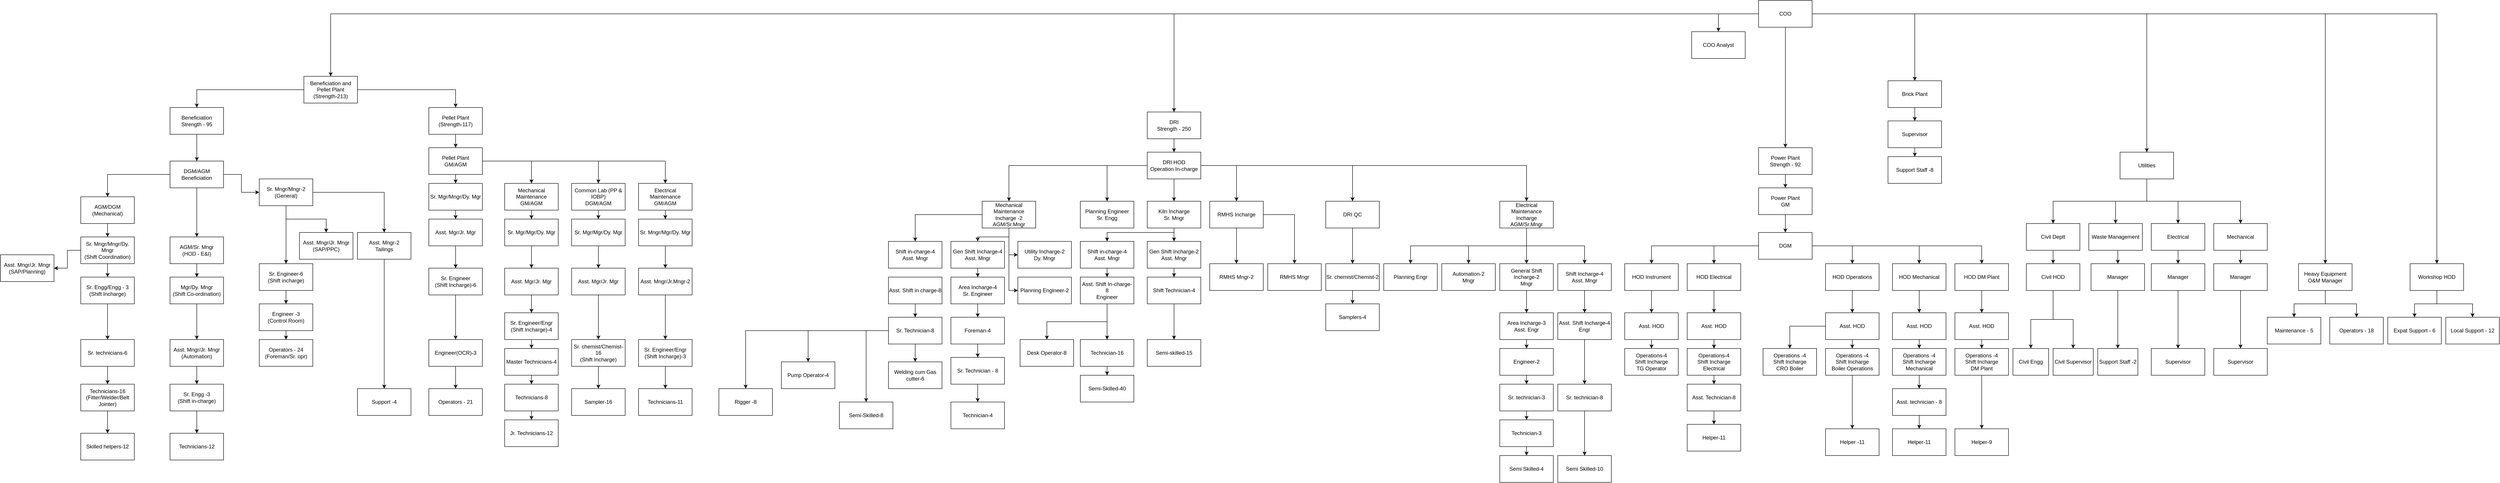 <mxfile version="13.6.10" type="github">
  <diagram id="7EyB4oHwacRofvkvfnk_" name="Page-1">
    <mxGraphModel dx="1958" dy="450" grid="1" gridSize="10" guides="1" tooltips="1" connect="1" arrows="1" fold="1" page="1" pageScale="1" pageWidth="850" pageHeight="1100" math="0" shadow="0">
      <root>
        <mxCell id="0" />
        <mxCell id="1" parent="0" />
        <mxCell id="vYoIYK8Gw9QDKxpc8tqn-3" value="" style="edgeStyle=orthogonalEdgeStyle;rounded=0;orthogonalLoop=1;jettySize=auto;html=1;" parent="1" source="vYoIYK8Gw9QDKxpc8tqn-1" target="vYoIYK8Gw9QDKxpc8tqn-2" edge="1">
          <mxGeometry relative="1" as="geometry" />
        </mxCell>
        <mxCell id="KW8Jv8WY7oKA2TOhEye8-2" value="" style="edgeStyle=orthogonalEdgeStyle;rounded=0;orthogonalLoop=1;jettySize=auto;html=1;" edge="1" parent="1" source="vYoIYK8Gw9QDKxpc8tqn-1" target="KW8Jv8WY7oKA2TOhEye8-1">
          <mxGeometry relative="1" as="geometry" />
        </mxCell>
        <mxCell id="vYoIYK8Gw9QDKxpc8tqn-1" value="Beneficiation and Pellet Plant&lt;br&gt;(Strength-213)" style="rounded=0;whiteSpace=wrap;html=1;" parent="1" vertex="1">
          <mxGeometry x="400" y="250" width="120" height="60" as="geometry" />
        </mxCell>
        <mxCell id="vYoIYK8Gw9QDKxpc8tqn-5" value="" style="edgeStyle=orthogonalEdgeStyle;rounded=0;orthogonalLoop=1;jettySize=auto;html=1;" parent="1" source="vYoIYK8Gw9QDKxpc8tqn-2" target="vYoIYK8Gw9QDKxpc8tqn-4" edge="1">
          <mxGeometry relative="1" as="geometry" />
        </mxCell>
        <mxCell id="vYoIYK8Gw9QDKxpc8tqn-2" value="Beneficiation&lt;br&gt;Strength - 95" style="whiteSpace=wrap;html=1;rounded=0;" parent="1" vertex="1">
          <mxGeometry x="100" y="320" width="120" height="60" as="geometry" />
        </mxCell>
        <mxCell id="vYoIYK8Gw9QDKxpc8tqn-7" value="" style="edgeStyle=orthogonalEdgeStyle;rounded=0;orthogonalLoop=1;jettySize=auto;html=1;" parent="1" source="vYoIYK8Gw9QDKxpc8tqn-4" target="vYoIYK8Gw9QDKxpc8tqn-6" edge="1">
          <mxGeometry relative="1" as="geometry" />
        </mxCell>
        <mxCell id="vYoIYK8Gw9QDKxpc8tqn-9" value="" style="edgeStyle=orthogonalEdgeStyle;rounded=0;orthogonalLoop=1;jettySize=auto;html=1;" parent="1" source="vYoIYK8Gw9QDKxpc8tqn-4" target="vYoIYK8Gw9QDKxpc8tqn-8" edge="1">
          <mxGeometry relative="1" as="geometry" />
        </mxCell>
        <mxCell id="vYoIYK8Gw9QDKxpc8tqn-11" value="" style="edgeStyle=orthogonalEdgeStyle;rounded=0;orthogonalLoop=1;jettySize=auto;html=1;" parent="1" source="vYoIYK8Gw9QDKxpc8tqn-4" target="vYoIYK8Gw9QDKxpc8tqn-10" edge="1">
          <mxGeometry relative="1" as="geometry" />
        </mxCell>
        <mxCell id="vYoIYK8Gw9QDKxpc8tqn-4" value="DGM/AGM&lt;br&gt;Beneficiation" style="whiteSpace=wrap;html=1;rounded=0;" parent="1" vertex="1">
          <mxGeometry x="100" y="440" width="120" height="60" as="geometry" />
        </mxCell>
        <mxCell id="vYoIYK8Gw9QDKxpc8tqn-21" value="" style="edgeStyle=orthogonalEdgeStyle;rounded=0;orthogonalLoop=1;jettySize=auto;html=1;" parent="1" source="vYoIYK8Gw9QDKxpc8tqn-6" target="vYoIYK8Gw9QDKxpc8tqn-20" edge="1">
          <mxGeometry relative="1" as="geometry" />
        </mxCell>
        <mxCell id="vYoIYK8Gw9QDKxpc8tqn-23" value="" style="edgeStyle=orthogonalEdgeStyle;rounded=0;orthogonalLoop=1;jettySize=auto;html=1;" parent="1" source="vYoIYK8Gw9QDKxpc8tqn-6" target="vYoIYK8Gw9QDKxpc8tqn-22" edge="1">
          <mxGeometry relative="1" as="geometry" />
        </mxCell>
        <mxCell id="vYoIYK8Gw9QDKxpc8tqn-25" value="" style="edgeStyle=orthogonalEdgeStyle;rounded=0;orthogonalLoop=1;jettySize=auto;html=1;" parent="1" source="vYoIYK8Gw9QDKxpc8tqn-6" target="vYoIYK8Gw9QDKxpc8tqn-24" edge="1">
          <mxGeometry relative="1" as="geometry" />
        </mxCell>
        <mxCell id="vYoIYK8Gw9QDKxpc8tqn-6" value="Sr. Mngr/Mngr-2&lt;br&gt;(General)" style="whiteSpace=wrap;html=1;rounded=0;" parent="1" vertex="1">
          <mxGeometry x="300" y="480" width="120" height="60" as="geometry" />
        </mxCell>
        <mxCell id="vYoIYK8Gw9QDKxpc8tqn-17" value="" style="edgeStyle=orthogonalEdgeStyle;rounded=0;orthogonalLoop=1;jettySize=auto;html=1;" parent="1" source="vYoIYK8Gw9QDKxpc8tqn-8" target="vYoIYK8Gw9QDKxpc8tqn-16" edge="1">
          <mxGeometry relative="1" as="geometry" />
        </mxCell>
        <mxCell id="vYoIYK8Gw9QDKxpc8tqn-8" value="AGM/Sr. Mngr&lt;br&gt;(HOD - E&amp;amp;I)" style="whiteSpace=wrap;html=1;rounded=0;" parent="1" vertex="1">
          <mxGeometry x="100" y="610" width="120" height="60" as="geometry" />
        </mxCell>
        <mxCell id="vYoIYK8Gw9QDKxpc8tqn-13" value="" style="edgeStyle=orthogonalEdgeStyle;rounded=0;orthogonalLoop=1;jettySize=auto;html=1;" parent="1" source="vYoIYK8Gw9QDKxpc8tqn-10" target="vYoIYK8Gw9QDKxpc8tqn-12" edge="1">
          <mxGeometry relative="1" as="geometry" />
        </mxCell>
        <mxCell id="vYoIYK8Gw9QDKxpc8tqn-10" value="AGM/DGM&lt;br&gt;(Mechanical)" style="whiteSpace=wrap;html=1;rounded=0;" parent="1" vertex="1">
          <mxGeometry x="-100" y="520" width="120" height="60" as="geometry" />
        </mxCell>
        <mxCell id="vYoIYK8Gw9QDKxpc8tqn-15" value="" style="edgeStyle=orthogonalEdgeStyle;rounded=0;orthogonalLoop=1;jettySize=auto;html=1;" parent="1" source="vYoIYK8Gw9QDKxpc8tqn-12" target="vYoIYK8Gw9QDKxpc8tqn-14" edge="1">
          <mxGeometry relative="1" as="geometry" />
        </mxCell>
        <mxCell id="vYoIYK8Gw9QDKxpc8tqn-41" value="" style="edgeStyle=orthogonalEdgeStyle;rounded=0;orthogonalLoop=1;jettySize=auto;html=1;" parent="1" source="vYoIYK8Gw9QDKxpc8tqn-12" target="vYoIYK8Gw9QDKxpc8tqn-40" edge="1">
          <mxGeometry relative="1" as="geometry" />
        </mxCell>
        <mxCell id="vYoIYK8Gw9QDKxpc8tqn-12" value="Sr. Mngr/Mngr/Dy. Mngr&lt;br&gt;(Shift Coordination)" style="whiteSpace=wrap;html=1;rounded=0;" parent="1" vertex="1">
          <mxGeometry x="-100" y="610" width="120" height="60" as="geometry" />
        </mxCell>
        <mxCell id="vYoIYK8Gw9QDKxpc8tqn-37" value="" style="edgeStyle=orthogonalEdgeStyle;rounded=0;orthogonalLoop=1;jettySize=auto;html=1;" parent="1" source="vYoIYK8Gw9QDKxpc8tqn-14" target="vYoIYK8Gw9QDKxpc8tqn-36" edge="1">
          <mxGeometry relative="1" as="geometry" />
        </mxCell>
        <mxCell id="vYoIYK8Gw9QDKxpc8tqn-14" value="Sr. Engg/Engg - 3&lt;br&gt;(Shift Incharge)" style="whiteSpace=wrap;html=1;rounded=0;" parent="1" vertex="1">
          <mxGeometry x="-100" y="700" width="120" height="60" as="geometry" />
        </mxCell>
        <mxCell id="vYoIYK8Gw9QDKxpc8tqn-19" value="" style="edgeStyle=orthogonalEdgeStyle;rounded=0;orthogonalLoop=1;jettySize=auto;html=1;" parent="1" source="vYoIYK8Gw9QDKxpc8tqn-16" target="vYoIYK8Gw9QDKxpc8tqn-18" edge="1">
          <mxGeometry relative="1" as="geometry" />
        </mxCell>
        <mxCell id="vYoIYK8Gw9QDKxpc8tqn-16" value="Mgr/Dy. Mngr&lt;br&gt;(Shift Co-ordination)" style="whiteSpace=wrap;html=1;rounded=0;" parent="1" vertex="1">
          <mxGeometry x="100" y="700" width="120" height="60" as="geometry" />
        </mxCell>
        <mxCell id="vYoIYK8Gw9QDKxpc8tqn-33" value="" style="edgeStyle=orthogonalEdgeStyle;rounded=0;orthogonalLoop=1;jettySize=auto;html=1;" parent="1" source="vYoIYK8Gw9QDKxpc8tqn-18" target="vYoIYK8Gw9QDKxpc8tqn-32" edge="1">
          <mxGeometry relative="1" as="geometry" />
        </mxCell>
        <mxCell id="vYoIYK8Gw9QDKxpc8tqn-18" value="Asst. Mngr/Jr. Mngr&lt;br&gt;(Automation)" style="whiteSpace=wrap;html=1;rounded=0;" parent="1" vertex="1">
          <mxGeometry x="100" y="840" width="120" height="60" as="geometry" />
        </mxCell>
        <mxCell id="vYoIYK8Gw9QDKxpc8tqn-29" value="" style="edgeStyle=orthogonalEdgeStyle;rounded=0;orthogonalLoop=1;jettySize=auto;html=1;" parent="1" source="vYoIYK8Gw9QDKxpc8tqn-20" target="vYoIYK8Gw9QDKxpc8tqn-28" edge="1">
          <mxGeometry relative="1" as="geometry" />
        </mxCell>
        <mxCell id="vYoIYK8Gw9QDKxpc8tqn-20" value="Sr. Engineer-6&lt;br&gt;(Shift incharge)" style="whiteSpace=wrap;html=1;rounded=0;" parent="1" vertex="1">
          <mxGeometry x="300" y="670" width="120" height="60" as="geometry" />
        </mxCell>
        <mxCell id="vYoIYK8Gw9QDKxpc8tqn-22" value="Asst. Mngr/Jr. Mngr&lt;br&gt;(SAP/PPC)" style="whiteSpace=wrap;html=1;rounded=0;" parent="1" vertex="1">
          <mxGeometry x="390" y="600" width="120" height="60" as="geometry" />
        </mxCell>
        <mxCell id="vYoIYK8Gw9QDKxpc8tqn-27" value="" style="edgeStyle=orthogonalEdgeStyle;rounded=0;orthogonalLoop=1;jettySize=auto;html=1;" parent="1" source="vYoIYK8Gw9QDKxpc8tqn-24" target="vYoIYK8Gw9QDKxpc8tqn-26" edge="1">
          <mxGeometry relative="1" as="geometry" />
        </mxCell>
        <mxCell id="vYoIYK8Gw9QDKxpc8tqn-24" value="Asst. Mngr-2&lt;br&gt;Tailings" style="whiteSpace=wrap;html=1;rounded=0;" parent="1" vertex="1">
          <mxGeometry x="520" y="600" width="120" height="60" as="geometry" />
        </mxCell>
        <mxCell id="vYoIYK8Gw9QDKxpc8tqn-26" value="Support -4" style="whiteSpace=wrap;html=1;rounded=0;" parent="1" vertex="1">
          <mxGeometry x="520" y="950" width="120" height="60" as="geometry" />
        </mxCell>
        <mxCell id="vYoIYK8Gw9QDKxpc8tqn-31" value="" style="edgeStyle=orthogonalEdgeStyle;rounded=0;orthogonalLoop=1;jettySize=auto;html=1;" parent="1" source="vYoIYK8Gw9QDKxpc8tqn-28" target="vYoIYK8Gw9QDKxpc8tqn-30" edge="1">
          <mxGeometry relative="1" as="geometry" />
        </mxCell>
        <mxCell id="vYoIYK8Gw9QDKxpc8tqn-28" value="Engineer -3&lt;br&gt;(Control Room)" style="whiteSpace=wrap;html=1;rounded=0;" parent="1" vertex="1">
          <mxGeometry x="300" y="760" width="120" height="60" as="geometry" />
        </mxCell>
        <mxCell id="vYoIYK8Gw9QDKxpc8tqn-30" value="Operators - 24&lt;br&gt;(Foreman/Sr. opr)" style="whiteSpace=wrap;html=1;rounded=0;" parent="1" vertex="1">
          <mxGeometry x="300" y="840" width="120" height="60" as="geometry" />
        </mxCell>
        <mxCell id="vYoIYK8Gw9QDKxpc8tqn-35" value="" style="edgeStyle=orthogonalEdgeStyle;rounded=0;orthogonalLoop=1;jettySize=auto;html=1;" parent="1" source="vYoIYK8Gw9QDKxpc8tqn-32" target="vYoIYK8Gw9QDKxpc8tqn-34" edge="1">
          <mxGeometry relative="1" as="geometry" />
        </mxCell>
        <mxCell id="vYoIYK8Gw9QDKxpc8tqn-32" value="Sr. Engg -3&lt;br&gt;(Shift in-charge)" style="whiteSpace=wrap;html=1;rounded=0;" parent="1" vertex="1">
          <mxGeometry x="100" y="940" width="120" height="60" as="geometry" />
        </mxCell>
        <mxCell id="vYoIYK8Gw9QDKxpc8tqn-34" value="Technicians-12" style="whiteSpace=wrap;html=1;rounded=0;" parent="1" vertex="1">
          <mxGeometry x="100" y="1050" width="120" height="60" as="geometry" />
        </mxCell>
        <mxCell id="vYoIYK8Gw9QDKxpc8tqn-39" value="" style="edgeStyle=orthogonalEdgeStyle;rounded=0;orthogonalLoop=1;jettySize=auto;html=1;" parent="1" source="vYoIYK8Gw9QDKxpc8tqn-36" target="vYoIYK8Gw9QDKxpc8tqn-38" edge="1">
          <mxGeometry relative="1" as="geometry" />
        </mxCell>
        <mxCell id="vYoIYK8Gw9QDKxpc8tqn-36" value="Sr. technicians-6" style="whiteSpace=wrap;html=1;rounded=0;" parent="1" vertex="1">
          <mxGeometry x="-100" y="840" width="120" height="60" as="geometry" />
        </mxCell>
        <mxCell id="KW8Jv8WY7oKA2TOhEye8-50" value="" style="edgeStyle=orthogonalEdgeStyle;rounded=0;orthogonalLoop=1;jettySize=auto;html=1;" edge="1" parent="1" source="vYoIYK8Gw9QDKxpc8tqn-38" target="KW8Jv8WY7oKA2TOhEye8-49">
          <mxGeometry relative="1" as="geometry" />
        </mxCell>
        <mxCell id="vYoIYK8Gw9QDKxpc8tqn-38" value="Technicians-16&lt;br&gt;(Fitter/Welder/Belt Jointer)" style="whiteSpace=wrap;html=1;rounded=0;" parent="1" vertex="1">
          <mxGeometry x="-100" y="940" width="120" height="60" as="geometry" />
        </mxCell>
        <mxCell id="vYoIYK8Gw9QDKxpc8tqn-40" value="Asst. Mngr/Jr. Mngr&lt;br&gt;(SAP/Planning)" style="whiteSpace=wrap;html=1;rounded=0;" parent="1" vertex="1">
          <mxGeometry x="-280" y="650" width="120" height="60" as="geometry" />
        </mxCell>
        <mxCell id="KW8Jv8WY7oKA2TOhEye8-4" value="" style="edgeStyle=orthogonalEdgeStyle;rounded=0;orthogonalLoop=1;jettySize=auto;html=1;" edge="1" parent="1" source="KW8Jv8WY7oKA2TOhEye8-1" target="KW8Jv8WY7oKA2TOhEye8-3">
          <mxGeometry relative="1" as="geometry" />
        </mxCell>
        <mxCell id="KW8Jv8WY7oKA2TOhEye8-1" value="Pellet Plant&lt;br&gt;(Strength-117)" style="rounded=0;whiteSpace=wrap;html=1;" vertex="1" parent="1">
          <mxGeometry x="680" y="320" width="120" height="60" as="geometry" />
        </mxCell>
        <mxCell id="KW8Jv8WY7oKA2TOhEye8-6" value="" style="edgeStyle=orthogonalEdgeStyle;rounded=0;orthogonalLoop=1;jettySize=auto;html=1;" edge="1" parent="1" source="KW8Jv8WY7oKA2TOhEye8-3" target="KW8Jv8WY7oKA2TOhEye8-5">
          <mxGeometry relative="1" as="geometry" />
        </mxCell>
        <mxCell id="KW8Jv8WY7oKA2TOhEye8-8" style="edgeStyle=orthogonalEdgeStyle;rounded=0;orthogonalLoop=1;jettySize=auto;html=1;exitX=1;exitY=0.5;exitDx=0;exitDy=0;" edge="1" parent="1" source="KW8Jv8WY7oKA2TOhEye8-3" target="KW8Jv8WY7oKA2TOhEye8-7">
          <mxGeometry relative="1" as="geometry" />
        </mxCell>
        <mxCell id="KW8Jv8WY7oKA2TOhEye8-12" value="" style="edgeStyle=orthogonalEdgeStyle;rounded=0;orthogonalLoop=1;jettySize=auto;html=1;" edge="1" parent="1" source="KW8Jv8WY7oKA2TOhEye8-3" target="KW8Jv8WY7oKA2TOhEye8-11">
          <mxGeometry relative="1" as="geometry" />
        </mxCell>
        <mxCell id="KW8Jv8WY7oKA2TOhEye8-40" style="edgeStyle=orthogonalEdgeStyle;rounded=0;orthogonalLoop=1;jettySize=auto;html=1;exitX=1;exitY=0.5;exitDx=0;exitDy=0;" edge="1" parent="1" source="KW8Jv8WY7oKA2TOhEye8-3" target="KW8Jv8WY7oKA2TOhEye8-39">
          <mxGeometry relative="1" as="geometry" />
        </mxCell>
        <mxCell id="KW8Jv8WY7oKA2TOhEye8-3" value="Pellet Plant&lt;br&gt;GM/AGM" style="rounded=0;whiteSpace=wrap;html=1;" vertex="1" parent="1">
          <mxGeometry x="680" y="410" width="120" height="60" as="geometry" />
        </mxCell>
        <mxCell id="KW8Jv8WY7oKA2TOhEye8-10" value="" style="edgeStyle=orthogonalEdgeStyle;rounded=0;orthogonalLoop=1;jettySize=auto;html=1;" edge="1" parent="1" source="KW8Jv8WY7oKA2TOhEye8-5" target="KW8Jv8WY7oKA2TOhEye8-9">
          <mxGeometry relative="1" as="geometry" />
        </mxCell>
        <mxCell id="KW8Jv8WY7oKA2TOhEye8-5" value="Mechanical Maintenance&lt;br&gt;GM/AGM" style="rounded=0;whiteSpace=wrap;html=1;" vertex="1" parent="1">
          <mxGeometry x="850" y="490" width="120" height="60" as="geometry" />
        </mxCell>
        <mxCell id="KW8Jv8WY7oKA2TOhEye8-32" value="" style="edgeStyle=orthogonalEdgeStyle;rounded=0;orthogonalLoop=1;jettySize=auto;html=1;" edge="1" parent="1" source="KW8Jv8WY7oKA2TOhEye8-7" target="KW8Jv8WY7oKA2TOhEye8-31">
          <mxGeometry relative="1" as="geometry" />
        </mxCell>
        <mxCell id="KW8Jv8WY7oKA2TOhEye8-7" value="Common Lab (PP &amp;amp; IOBP)&lt;br&gt;DGM/AGM" style="rounded=0;whiteSpace=wrap;html=1;" vertex="1" parent="1">
          <mxGeometry x="1000" y="490" width="120" height="60" as="geometry" />
        </mxCell>
        <mxCell id="KW8Jv8WY7oKA2TOhEye8-22" value="" style="edgeStyle=orthogonalEdgeStyle;rounded=0;orthogonalLoop=1;jettySize=auto;html=1;" edge="1" parent="1" source="KW8Jv8WY7oKA2TOhEye8-9" target="KW8Jv8WY7oKA2TOhEye8-21">
          <mxGeometry relative="1" as="geometry" />
        </mxCell>
        <mxCell id="KW8Jv8WY7oKA2TOhEye8-9" value="Sr. Mgr/Mgr/Dy. Mgr" style="rounded=0;whiteSpace=wrap;html=1;" vertex="1" parent="1">
          <mxGeometry x="850" y="570" width="120" height="60" as="geometry" />
        </mxCell>
        <mxCell id="KW8Jv8WY7oKA2TOhEye8-14" value="" style="edgeStyle=orthogonalEdgeStyle;rounded=0;orthogonalLoop=1;jettySize=auto;html=1;" edge="1" parent="1" source="KW8Jv8WY7oKA2TOhEye8-11" target="KW8Jv8WY7oKA2TOhEye8-13">
          <mxGeometry relative="1" as="geometry" />
        </mxCell>
        <mxCell id="KW8Jv8WY7oKA2TOhEye8-11" value="Sr. Mgr/Mngr/Dy. Mgr" style="whiteSpace=wrap;html=1;rounded=0;" vertex="1" parent="1">
          <mxGeometry x="680" y="490" width="120" height="60" as="geometry" />
        </mxCell>
        <mxCell id="KW8Jv8WY7oKA2TOhEye8-16" value="" style="edgeStyle=orthogonalEdgeStyle;rounded=0;orthogonalLoop=1;jettySize=auto;html=1;" edge="1" parent="1" source="KW8Jv8WY7oKA2TOhEye8-13" target="KW8Jv8WY7oKA2TOhEye8-15">
          <mxGeometry relative="1" as="geometry" />
        </mxCell>
        <mxCell id="KW8Jv8WY7oKA2TOhEye8-13" value="Asst. Mgr/Jr. Mgr" style="whiteSpace=wrap;html=1;rounded=0;" vertex="1" parent="1">
          <mxGeometry x="680" y="570" width="120" height="60" as="geometry" />
        </mxCell>
        <mxCell id="KW8Jv8WY7oKA2TOhEye8-18" value="" style="edgeStyle=orthogonalEdgeStyle;rounded=0;orthogonalLoop=1;jettySize=auto;html=1;" edge="1" parent="1" source="KW8Jv8WY7oKA2TOhEye8-15" target="KW8Jv8WY7oKA2TOhEye8-17">
          <mxGeometry relative="1" as="geometry" />
        </mxCell>
        <mxCell id="KW8Jv8WY7oKA2TOhEye8-15" value="Sr. Engineer&lt;br&gt;(Shift Incharge)-6" style="whiteSpace=wrap;html=1;rounded=0;" vertex="1" parent="1">
          <mxGeometry x="680" y="680" width="120" height="60" as="geometry" />
        </mxCell>
        <mxCell id="KW8Jv8WY7oKA2TOhEye8-20" value="" style="edgeStyle=orthogonalEdgeStyle;rounded=0;orthogonalLoop=1;jettySize=auto;html=1;" edge="1" parent="1" source="KW8Jv8WY7oKA2TOhEye8-17" target="KW8Jv8WY7oKA2TOhEye8-19">
          <mxGeometry relative="1" as="geometry" />
        </mxCell>
        <mxCell id="KW8Jv8WY7oKA2TOhEye8-17" value="Engineer(OCR)-3" style="whiteSpace=wrap;html=1;rounded=0;" vertex="1" parent="1">
          <mxGeometry x="680" y="840" width="120" height="60" as="geometry" />
        </mxCell>
        <mxCell id="KW8Jv8WY7oKA2TOhEye8-19" value="Operators - 21" style="whiteSpace=wrap;html=1;rounded=0;" vertex="1" parent="1">
          <mxGeometry x="680" y="950" width="120" height="60" as="geometry" />
        </mxCell>
        <mxCell id="KW8Jv8WY7oKA2TOhEye8-24" value="" style="edgeStyle=orthogonalEdgeStyle;rounded=0;orthogonalLoop=1;jettySize=auto;html=1;" edge="1" parent="1" source="KW8Jv8WY7oKA2TOhEye8-21" target="KW8Jv8WY7oKA2TOhEye8-23">
          <mxGeometry relative="1" as="geometry" />
        </mxCell>
        <mxCell id="KW8Jv8WY7oKA2TOhEye8-21" value="Asst. Mgr/Jr. Mgr" style="whiteSpace=wrap;html=1;rounded=0;" vertex="1" parent="1">
          <mxGeometry x="850" y="680" width="120" height="60" as="geometry" />
        </mxCell>
        <mxCell id="KW8Jv8WY7oKA2TOhEye8-26" value="" style="edgeStyle=orthogonalEdgeStyle;rounded=0;orthogonalLoop=1;jettySize=auto;html=1;" edge="1" parent="1" source="KW8Jv8WY7oKA2TOhEye8-23" target="KW8Jv8WY7oKA2TOhEye8-25">
          <mxGeometry relative="1" as="geometry" />
        </mxCell>
        <mxCell id="KW8Jv8WY7oKA2TOhEye8-23" value="Sr. Engineer/Engr&lt;br&gt;(Shift Incharge)-4" style="whiteSpace=wrap;html=1;rounded=0;" vertex="1" parent="1">
          <mxGeometry x="850" y="780" width="120" height="60" as="geometry" />
        </mxCell>
        <mxCell id="KW8Jv8WY7oKA2TOhEye8-28" value="" style="edgeStyle=orthogonalEdgeStyle;rounded=0;orthogonalLoop=1;jettySize=auto;html=1;" edge="1" parent="1" source="KW8Jv8WY7oKA2TOhEye8-25" target="KW8Jv8WY7oKA2TOhEye8-27">
          <mxGeometry relative="1" as="geometry" />
        </mxCell>
        <mxCell id="KW8Jv8WY7oKA2TOhEye8-25" value="Master Technicians-4" style="whiteSpace=wrap;html=1;rounded=0;" vertex="1" parent="1">
          <mxGeometry x="850" y="860" width="120" height="60" as="geometry" />
        </mxCell>
        <mxCell id="KW8Jv8WY7oKA2TOhEye8-30" value="" style="edgeStyle=orthogonalEdgeStyle;rounded=0;orthogonalLoop=1;jettySize=auto;html=1;" edge="1" parent="1" source="KW8Jv8WY7oKA2TOhEye8-27" target="KW8Jv8WY7oKA2TOhEye8-29">
          <mxGeometry relative="1" as="geometry" />
        </mxCell>
        <mxCell id="KW8Jv8WY7oKA2TOhEye8-27" value="Technicians-8" style="whiteSpace=wrap;html=1;rounded=0;" vertex="1" parent="1">
          <mxGeometry x="850" y="940" width="120" height="60" as="geometry" />
        </mxCell>
        <mxCell id="KW8Jv8WY7oKA2TOhEye8-29" value="Jr. Technicians-12" style="whiteSpace=wrap;html=1;rounded=0;" vertex="1" parent="1">
          <mxGeometry x="850" y="1020" width="120" height="60" as="geometry" />
        </mxCell>
        <mxCell id="KW8Jv8WY7oKA2TOhEye8-34" value="" style="edgeStyle=orthogonalEdgeStyle;rounded=0;orthogonalLoop=1;jettySize=auto;html=1;" edge="1" parent="1" source="KW8Jv8WY7oKA2TOhEye8-31" target="KW8Jv8WY7oKA2TOhEye8-33">
          <mxGeometry relative="1" as="geometry" />
        </mxCell>
        <mxCell id="KW8Jv8WY7oKA2TOhEye8-31" value="Sr. Mgr/Mgr/Dy. Mgr" style="whiteSpace=wrap;html=1;rounded=0;" vertex="1" parent="1">
          <mxGeometry x="1000" y="570" width="120" height="60" as="geometry" />
        </mxCell>
        <mxCell id="KW8Jv8WY7oKA2TOhEye8-36" value="" style="edgeStyle=orthogonalEdgeStyle;rounded=0;orthogonalLoop=1;jettySize=auto;html=1;" edge="1" parent="1" source="KW8Jv8WY7oKA2TOhEye8-33" target="KW8Jv8WY7oKA2TOhEye8-35">
          <mxGeometry relative="1" as="geometry" />
        </mxCell>
        <mxCell id="KW8Jv8WY7oKA2TOhEye8-33" value="Asst. Mgr/Jr. Mgr" style="whiteSpace=wrap;html=1;rounded=0;" vertex="1" parent="1">
          <mxGeometry x="1000" y="680" width="120" height="60" as="geometry" />
        </mxCell>
        <mxCell id="KW8Jv8WY7oKA2TOhEye8-38" value="" style="edgeStyle=orthogonalEdgeStyle;rounded=0;orthogonalLoop=1;jettySize=auto;html=1;" edge="1" parent="1" source="KW8Jv8WY7oKA2TOhEye8-35" target="KW8Jv8WY7oKA2TOhEye8-37">
          <mxGeometry relative="1" as="geometry" />
        </mxCell>
        <mxCell id="KW8Jv8WY7oKA2TOhEye8-35" value="Sr. chemist/Chemist-16&lt;br&gt;(Shift Incharge)" style="whiteSpace=wrap;html=1;rounded=0;" vertex="1" parent="1">
          <mxGeometry x="1000" y="840" width="120" height="60" as="geometry" />
        </mxCell>
        <mxCell id="KW8Jv8WY7oKA2TOhEye8-37" value="Sampler-16" style="whiteSpace=wrap;html=1;rounded=0;" vertex="1" parent="1">
          <mxGeometry x="1000" y="950" width="120" height="60" as="geometry" />
        </mxCell>
        <mxCell id="KW8Jv8WY7oKA2TOhEye8-42" value="" style="edgeStyle=orthogonalEdgeStyle;rounded=0;orthogonalLoop=1;jettySize=auto;html=1;" edge="1" parent="1" source="KW8Jv8WY7oKA2TOhEye8-39" target="KW8Jv8WY7oKA2TOhEye8-41">
          <mxGeometry relative="1" as="geometry" />
        </mxCell>
        <mxCell id="KW8Jv8WY7oKA2TOhEye8-39" value="Electrical Maintenance&lt;br&gt;GM/AGM" style="rounded=0;whiteSpace=wrap;html=1;" vertex="1" parent="1">
          <mxGeometry x="1150" y="490" width="120" height="60" as="geometry" />
        </mxCell>
        <mxCell id="KW8Jv8WY7oKA2TOhEye8-44" value="" style="edgeStyle=orthogonalEdgeStyle;rounded=0;orthogonalLoop=1;jettySize=auto;html=1;" edge="1" parent="1" source="KW8Jv8WY7oKA2TOhEye8-41" target="KW8Jv8WY7oKA2TOhEye8-43">
          <mxGeometry relative="1" as="geometry" />
        </mxCell>
        <mxCell id="KW8Jv8WY7oKA2TOhEye8-41" value="Sr. Mngr/Mgr/Dy. Mgr" style="whiteSpace=wrap;html=1;rounded=0;" vertex="1" parent="1">
          <mxGeometry x="1150" y="570" width="120" height="60" as="geometry" />
        </mxCell>
        <mxCell id="KW8Jv8WY7oKA2TOhEye8-46" value="" style="edgeStyle=orthogonalEdgeStyle;rounded=0;orthogonalLoop=1;jettySize=auto;html=1;" edge="1" parent="1" source="KW8Jv8WY7oKA2TOhEye8-43" target="KW8Jv8WY7oKA2TOhEye8-45">
          <mxGeometry relative="1" as="geometry" />
        </mxCell>
        <mxCell id="KW8Jv8WY7oKA2TOhEye8-43" value="Asst. Mngr/Jr.Mngr-2" style="whiteSpace=wrap;html=1;rounded=0;" vertex="1" parent="1">
          <mxGeometry x="1150" y="680" width="120" height="60" as="geometry" />
        </mxCell>
        <mxCell id="KW8Jv8WY7oKA2TOhEye8-48" value="" style="edgeStyle=orthogonalEdgeStyle;rounded=0;orthogonalLoop=1;jettySize=auto;html=1;" edge="1" parent="1" source="KW8Jv8WY7oKA2TOhEye8-45" target="KW8Jv8WY7oKA2TOhEye8-47">
          <mxGeometry relative="1" as="geometry" />
        </mxCell>
        <mxCell id="KW8Jv8WY7oKA2TOhEye8-45" value="Sr. Engineer/Engr&lt;br&gt;(Shift Incharge)-3" style="whiteSpace=wrap;html=1;rounded=0;" vertex="1" parent="1">
          <mxGeometry x="1150" y="840" width="120" height="60" as="geometry" />
        </mxCell>
        <mxCell id="KW8Jv8WY7oKA2TOhEye8-47" value="Technicians-11" style="whiteSpace=wrap;html=1;rounded=0;" vertex="1" parent="1">
          <mxGeometry x="1150" y="950" width="120" height="60" as="geometry" />
        </mxCell>
        <mxCell id="KW8Jv8WY7oKA2TOhEye8-49" value="Skilled helpers-12" style="whiteSpace=wrap;html=1;rounded=0;" vertex="1" parent="1">
          <mxGeometry x="-100" y="1050" width="120" height="60" as="geometry" />
        </mxCell>
        <mxCell id="KW8Jv8WY7oKA2TOhEye8-51" value="Rigger -8" style="rounded=0;whiteSpace=wrap;html=1;" vertex="1" parent="1">
          <mxGeometry x="1330" y="950" width="120" height="60" as="geometry" />
        </mxCell>
        <mxCell id="KW8Jv8WY7oKA2TOhEye8-52" value="Pump Operator-4" style="rounded=0;whiteSpace=wrap;html=1;" vertex="1" parent="1">
          <mxGeometry x="1470" y="890" width="120" height="60" as="geometry" />
        </mxCell>
        <mxCell id="KW8Jv8WY7oKA2TOhEye8-53" value="Semi-Skilled-8" style="rounded=0;whiteSpace=wrap;html=1;" vertex="1" parent="1">
          <mxGeometry x="1600" y="980" width="120" height="60" as="geometry" />
        </mxCell>
        <mxCell id="KW8Jv8WY7oKA2TOhEye8-54" value="Welding cum Gas cutter-6" style="rounded=0;whiteSpace=wrap;html=1;" vertex="1" parent="1">
          <mxGeometry x="1710" y="890" width="120" height="60" as="geometry" />
        </mxCell>
        <mxCell id="KW8Jv8WY7oKA2TOhEye8-57" style="edgeStyle=orthogonalEdgeStyle;rounded=0;orthogonalLoop=1;jettySize=auto;html=1;exitX=0.5;exitY=1;exitDx=0;exitDy=0;entryX=0.5;entryY=0;entryDx=0;entryDy=0;" edge="1" parent="1" source="KW8Jv8WY7oKA2TOhEye8-55" target="KW8Jv8WY7oKA2TOhEye8-54">
          <mxGeometry relative="1" as="geometry" />
        </mxCell>
        <mxCell id="KW8Jv8WY7oKA2TOhEye8-58" style="edgeStyle=orthogonalEdgeStyle;rounded=0;orthogonalLoop=1;jettySize=auto;html=1;exitX=0;exitY=0.5;exitDx=0;exitDy=0;" edge="1" parent="1" source="KW8Jv8WY7oKA2TOhEye8-55" target="KW8Jv8WY7oKA2TOhEye8-53">
          <mxGeometry relative="1" as="geometry" />
        </mxCell>
        <mxCell id="KW8Jv8WY7oKA2TOhEye8-59" style="edgeStyle=orthogonalEdgeStyle;rounded=0;orthogonalLoop=1;jettySize=auto;html=1;exitX=0;exitY=0.5;exitDx=0;exitDy=0;" edge="1" parent="1" source="KW8Jv8WY7oKA2TOhEye8-55" target="KW8Jv8WY7oKA2TOhEye8-52">
          <mxGeometry relative="1" as="geometry" />
        </mxCell>
        <mxCell id="KW8Jv8WY7oKA2TOhEye8-60" style="edgeStyle=orthogonalEdgeStyle;rounded=0;orthogonalLoop=1;jettySize=auto;html=1;exitX=0;exitY=0.5;exitDx=0;exitDy=0;" edge="1" parent="1" source="KW8Jv8WY7oKA2TOhEye8-55" target="KW8Jv8WY7oKA2TOhEye8-51">
          <mxGeometry relative="1" as="geometry" />
        </mxCell>
        <mxCell id="KW8Jv8WY7oKA2TOhEye8-55" value="Sr. Technician-8" style="whiteSpace=wrap;html=1;rounded=0;" vertex="1" parent="1">
          <mxGeometry x="1710" y="790" width="120" height="60" as="geometry" />
        </mxCell>
        <mxCell id="KW8Jv8WY7oKA2TOhEye8-62" style="edgeStyle=orthogonalEdgeStyle;rounded=0;orthogonalLoop=1;jettySize=auto;html=1;exitX=0.5;exitY=1;exitDx=0;exitDy=0;" edge="1" parent="1" source="KW8Jv8WY7oKA2TOhEye8-61" target="KW8Jv8WY7oKA2TOhEye8-55">
          <mxGeometry relative="1" as="geometry" />
        </mxCell>
        <mxCell id="KW8Jv8WY7oKA2TOhEye8-61" value="Asst. Shift in charge-8" style="rounded=0;whiteSpace=wrap;html=1;" vertex="1" parent="1">
          <mxGeometry x="1710" y="700" width="120" height="60" as="geometry" />
        </mxCell>
        <mxCell id="KW8Jv8WY7oKA2TOhEye8-63" value="Shift in-charge-4&lt;br&gt;Asst. Mngr" style="rounded=0;whiteSpace=wrap;html=1;" vertex="1" parent="1">
          <mxGeometry x="1710" y="620" width="120" height="60" as="geometry" />
        </mxCell>
        <mxCell id="KW8Jv8WY7oKA2TOhEye8-74" style="edgeStyle=orthogonalEdgeStyle;rounded=0;orthogonalLoop=1;jettySize=auto;html=1;exitX=0;exitY=0.5;exitDx=0;exitDy=0;" edge="1" parent="1" source="KW8Jv8WY7oKA2TOhEye8-64" target="KW8Jv8WY7oKA2TOhEye8-63">
          <mxGeometry relative="1" as="geometry" />
        </mxCell>
        <mxCell id="KW8Jv8WY7oKA2TOhEye8-76" style="edgeStyle=orthogonalEdgeStyle;rounded=0;orthogonalLoop=1;jettySize=auto;html=1;exitX=0.5;exitY=1;exitDx=0;exitDy=0;" edge="1" parent="1" source="KW8Jv8WY7oKA2TOhEye8-64" target="KW8Jv8WY7oKA2TOhEye8-65">
          <mxGeometry relative="1" as="geometry" />
        </mxCell>
        <mxCell id="KW8Jv8WY7oKA2TOhEye8-79" style="edgeStyle=orthogonalEdgeStyle;rounded=0;orthogonalLoop=1;jettySize=auto;html=1;exitX=0.5;exitY=1;exitDx=0;exitDy=0;entryX=0;entryY=0.5;entryDx=0;entryDy=0;" edge="1" parent="1" source="KW8Jv8WY7oKA2TOhEye8-64" target="KW8Jv8WY7oKA2TOhEye8-77">
          <mxGeometry relative="1" as="geometry" />
        </mxCell>
        <mxCell id="KW8Jv8WY7oKA2TOhEye8-80" style="edgeStyle=orthogonalEdgeStyle;rounded=0;orthogonalLoop=1;jettySize=auto;html=1;exitX=0.5;exitY=1;exitDx=0;exitDy=0;entryX=0;entryY=0.5;entryDx=0;entryDy=0;" edge="1" parent="1" source="KW8Jv8WY7oKA2TOhEye8-64" target="KW8Jv8WY7oKA2TOhEye8-78">
          <mxGeometry relative="1" as="geometry" />
        </mxCell>
        <mxCell id="KW8Jv8WY7oKA2TOhEye8-64" value="Mechanical Maintenance Incharge -2&lt;br&gt;AGM/Sr.Mngr" style="rounded=0;whiteSpace=wrap;html=1;" vertex="1" parent="1">
          <mxGeometry x="1920" y="530" width="120" height="60" as="geometry" />
        </mxCell>
        <mxCell id="KW8Jv8WY7oKA2TOhEye8-67" value="" style="edgeStyle=orthogonalEdgeStyle;rounded=0;orthogonalLoop=1;jettySize=auto;html=1;" edge="1" parent="1" source="KW8Jv8WY7oKA2TOhEye8-65" target="KW8Jv8WY7oKA2TOhEye8-66">
          <mxGeometry relative="1" as="geometry" />
        </mxCell>
        <mxCell id="KW8Jv8WY7oKA2TOhEye8-65" value="Gen Shift Incharge-4&lt;br&gt;Asst. Mngr" style="rounded=0;whiteSpace=wrap;html=1;" vertex="1" parent="1">
          <mxGeometry x="1850" y="620" width="120" height="60" as="geometry" />
        </mxCell>
        <mxCell id="KW8Jv8WY7oKA2TOhEye8-69" value="" style="edgeStyle=orthogonalEdgeStyle;rounded=0;orthogonalLoop=1;jettySize=auto;html=1;" edge="1" parent="1" source="KW8Jv8WY7oKA2TOhEye8-66" target="KW8Jv8WY7oKA2TOhEye8-68">
          <mxGeometry relative="1" as="geometry" />
        </mxCell>
        <mxCell id="KW8Jv8WY7oKA2TOhEye8-66" value="Area Incharge-4&lt;br&gt;Sr. Engineer" style="whiteSpace=wrap;html=1;rounded=0;" vertex="1" parent="1">
          <mxGeometry x="1850" y="700" width="120" height="60" as="geometry" />
        </mxCell>
        <mxCell id="KW8Jv8WY7oKA2TOhEye8-71" value="" style="edgeStyle=orthogonalEdgeStyle;rounded=0;orthogonalLoop=1;jettySize=auto;html=1;" edge="1" parent="1" source="KW8Jv8WY7oKA2TOhEye8-68" target="KW8Jv8WY7oKA2TOhEye8-70">
          <mxGeometry relative="1" as="geometry" />
        </mxCell>
        <mxCell id="KW8Jv8WY7oKA2TOhEye8-68" value="Foreman-4" style="whiteSpace=wrap;html=1;rounded=0;" vertex="1" parent="1">
          <mxGeometry x="1850" y="790" width="120" height="60" as="geometry" />
        </mxCell>
        <mxCell id="KW8Jv8WY7oKA2TOhEye8-73" value="" style="edgeStyle=orthogonalEdgeStyle;rounded=0;orthogonalLoop=1;jettySize=auto;html=1;" edge="1" parent="1" source="KW8Jv8WY7oKA2TOhEye8-70" target="KW8Jv8WY7oKA2TOhEye8-72">
          <mxGeometry relative="1" as="geometry" />
        </mxCell>
        <mxCell id="KW8Jv8WY7oKA2TOhEye8-70" value="Sr. Technician - 8" style="whiteSpace=wrap;html=1;rounded=0;" vertex="1" parent="1">
          <mxGeometry x="1850" y="880" width="120" height="60" as="geometry" />
        </mxCell>
        <mxCell id="KW8Jv8WY7oKA2TOhEye8-72" value="Technician-4" style="whiteSpace=wrap;html=1;rounded=0;" vertex="1" parent="1">
          <mxGeometry x="1850" y="980" width="120" height="60" as="geometry" />
        </mxCell>
        <mxCell id="KW8Jv8WY7oKA2TOhEye8-77" value="Utility Incharge-2&lt;br&gt;Dy. Mngr" style="rounded=0;whiteSpace=wrap;html=1;" vertex="1" parent="1">
          <mxGeometry x="2000" y="620" width="120" height="60" as="geometry" />
        </mxCell>
        <mxCell id="KW8Jv8WY7oKA2TOhEye8-78" value="Planning Engineer-2" style="rounded=0;whiteSpace=wrap;html=1;" vertex="1" parent="1">
          <mxGeometry x="2000" y="700" width="120" height="60" as="geometry" />
        </mxCell>
        <mxCell id="KW8Jv8WY7oKA2TOhEye8-81" value="Planning Engineer&lt;br&gt;Sr. Engg" style="rounded=0;whiteSpace=wrap;html=1;" vertex="1" parent="1">
          <mxGeometry x="2140" y="530" width="120" height="60" as="geometry" />
        </mxCell>
        <mxCell id="KW8Jv8WY7oKA2TOhEye8-84" style="edgeStyle=orthogonalEdgeStyle;rounded=0;orthogonalLoop=1;jettySize=auto;html=1;exitX=0.5;exitY=1;exitDx=0;exitDy=0;entryX=0.5;entryY=0;entryDx=0;entryDy=0;" edge="1" parent="1" source="KW8Jv8WY7oKA2TOhEye8-82" target="KW8Jv8WY7oKA2TOhEye8-83">
          <mxGeometry relative="1" as="geometry" />
        </mxCell>
        <mxCell id="KW8Jv8WY7oKA2TOhEye8-82" value="Shift in-charge-4&lt;br&gt;Asst. Mngr" style="rounded=0;whiteSpace=wrap;html=1;" vertex="1" parent="1">
          <mxGeometry x="2140" y="620" width="120" height="60" as="geometry" />
        </mxCell>
        <mxCell id="KW8Jv8WY7oKA2TOhEye8-86" value="" style="edgeStyle=orthogonalEdgeStyle;rounded=0;orthogonalLoop=1;jettySize=auto;html=1;" edge="1" parent="1" source="KW8Jv8WY7oKA2TOhEye8-83" target="KW8Jv8WY7oKA2TOhEye8-85">
          <mxGeometry relative="1" as="geometry" />
        </mxCell>
        <mxCell id="KW8Jv8WY7oKA2TOhEye8-88" style="edgeStyle=orthogonalEdgeStyle;rounded=0;orthogonalLoop=1;jettySize=auto;html=1;exitX=0.5;exitY=1;exitDx=0;exitDy=0;entryX=0.5;entryY=0;entryDx=0;entryDy=0;" edge="1" parent="1" source="KW8Jv8WY7oKA2TOhEye8-83" target="KW8Jv8WY7oKA2TOhEye8-87">
          <mxGeometry relative="1" as="geometry" />
        </mxCell>
        <mxCell id="KW8Jv8WY7oKA2TOhEye8-83" value="Asst. Shift In-charge-8&lt;br&gt;Engineer" style="rounded=0;whiteSpace=wrap;html=1;" vertex="1" parent="1">
          <mxGeometry x="2140" y="700" width="120" height="60" as="geometry" />
        </mxCell>
        <mxCell id="KW8Jv8WY7oKA2TOhEye8-90" value="" style="edgeStyle=orthogonalEdgeStyle;rounded=0;orthogonalLoop=1;jettySize=auto;html=1;" edge="1" parent="1" source="KW8Jv8WY7oKA2TOhEye8-85" target="KW8Jv8WY7oKA2TOhEye8-89">
          <mxGeometry relative="1" as="geometry" />
        </mxCell>
        <mxCell id="KW8Jv8WY7oKA2TOhEye8-85" value="Technician-16" style="whiteSpace=wrap;html=1;rounded=0;" vertex="1" parent="1">
          <mxGeometry x="2140" y="840" width="120" height="60" as="geometry" />
        </mxCell>
        <mxCell id="KW8Jv8WY7oKA2TOhEye8-87" value="Desk Operator-8" style="rounded=0;whiteSpace=wrap;html=1;" vertex="1" parent="1">
          <mxGeometry x="2005" y="840" width="120" height="60" as="geometry" />
        </mxCell>
        <mxCell id="KW8Jv8WY7oKA2TOhEye8-89" value="Semi-Skilled-40" style="whiteSpace=wrap;html=1;rounded=0;" vertex="1" parent="1">
          <mxGeometry x="2140" y="920" width="120" height="60" as="geometry" />
        </mxCell>
        <mxCell id="KW8Jv8WY7oKA2TOhEye8-93" style="edgeStyle=orthogonalEdgeStyle;rounded=0;orthogonalLoop=1;jettySize=auto;html=1;exitX=0.5;exitY=1;exitDx=0;exitDy=0;entryX=0.5;entryY=0;entryDx=0;entryDy=0;" edge="1" parent="1" source="KW8Jv8WY7oKA2TOhEye8-91" target="KW8Jv8WY7oKA2TOhEye8-82">
          <mxGeometry relative="1" as="geometry">
            <Array as="points">
              <mxPoint x="2350" y="600" />
              <mxPoint x="2200" y="600" />
            </Array>
          </mxGeometry>
        </mxCell>
        <mxCell id="KW8Jv8WY7oKA2TOhEye8-99" style="edgeStyle=orthogonalEdgeStyle;rounded=0;orthogonalLoop=1;jettySize=auto;html=1;exitX=0.5;exitY=1;exitDx=0;exitDy=0;entryX=0.5;entryY=0;entryDx=0;entryDy=0;" edge="1" parent="1" source="KW8Jv8WY7oKA2TOhEye8-91" target="KW8Jv8WY7oKA2TOhEye8-94">
          <mxGeometry relative="1" as="geometry" />
        </mxCell>
        <mxCell id="KW8Jv8WY7oKA2TOhEye8-91" value="Kiln Incharge&lt;br&gt;Sr. Mngr" style="rounded=0;whiteSpace=wrap;html=1;" vertex="1" parent="1">
          <mxGeometry x="2290" y="530" width="120" height="60" as="geometry" />
        </mxCell>
        <mxCell id="KW8Jv8WY7oKA2TOhEye8-92" style="edgeStyle=orthogonalEdgeStyle;rounded=0;orthogonalLoop=1;jettySize=auto;html=1;exitX=0.5;exitY=1;exitDx=0;exitDy=0;" edge="1" parent="1" source="KW8Jv8WY7oKA2TOhEye8-91" target="KW8Jv8WY7oKA2TOhEye8-91">
          <mxGeometry relative="1" as="geometry" />
        </mxCell>
        <mxCell id="KW8Jv8WY7oKA2TOhEye8-96" value="" style="edgeStyle=orthogonalEdgeStyle;rounded=0;orthogonalLoop=1;jettySize=auto;html=1;" edge="1" parent="1" source="KW8Jv8WY7oKA2TOhEye8-94" target="KW8Jv8WY7oKA2TOhEye8-95">
          <mxGeometry relative="1" as="geometry" />
        </mxCell>
        <mxCell id="KW8Jv8WY7oKA2TOhEye8-94" value="Gen Shift Incharge-2&lt;br&gt;Asst. Mngr" style="rounded=0;whiteSpace=wrap;html=1;" vertex="1" parent="1">
          <mxGeometry x="2290" y="620" width="120" height="60" as="geometry" />
        </mxCell>
        <mxCell id="KW8Jv8WY7oKA2TOhEye8-98" value="" style="edgeStyle=orthogonalEdgeStyle;rounded=0;orthogonalLoop=1;jettySize=auto;html=1;" edge="1" parent="1" source="KW8Jv8WY7oKA2TOhEye8-95" target="KW8Jv8WY7oKA2TOhEye8-97">
          <mxGeometry relative="1" as="geometry" />
        </mxCell>
        <mxCell id="KW8Jv8WY7oKA2TOhEye8-95" value="Shift Technician-4" style="whiteSpace=wrap;html=1;rounded=0;" vertex="1" parent="1">
          <mxGeometry x="2290" y="700" width="120" height="60" as="geometry" />
        </mxCell>
        <mxCell id="KW8Jv8WY7oKA2TOhEye8-97" value="Semi-skilled-15" style="whiteSpace=wrap;html=1;rounded=0;" vertex="1" parent="1">
          <mxGeometry x="2290" y="840" width="120" height="60" as="geometry" />
        </mxCell>
        <mxCell id="KW8Jv8WY7oKA2TOhEye8-101" style="edgeStyle=orthogonalEdgeStyle;rounded=0;orthogonalLoop=1;jettySize=auto;html=1;exitX=0.5;exitY=1;exitDx=0;exitDy=0;entryX=0.5;entryY=0;entryDx=0;entryDy=0;" edge="1" parent="1" source="KW8Jv8WY7oKA2TOhEye8-100" target="KW8Jv8WY7oKA2TOhEye8-91">
          <mxGeometry relative="1" as="geometry" />
        </mxCell>
        <mxCell id="KW8Jv8WY7oKA2TOhEye8-102" style="edgeStyle=orthogonalEdgeStyle;rounded=0;orthogonalLoop=1;jettySize=auto;html=1;exitX=0;exitY=0.5;exitDx=0;exitDy=0;entryX=0.5;entryY=0;entryDx=0;entryDy=0;" edge="1" parent="1" source="KW8Jv8WY7oKA2TOhEye8-100" target="KW8Jv8WY7oKA2TOhEye8-81">
          <mxGeometry relative="1" as="geometry" />
        </mxCell>
        <mxCell id="KW8Jv8WY7oKA2TOhEye8-103" style="edgeStyle=orthogonalEdgeStyle;rounded=0;orthogonalLoop=1;jettySize=auto;html=1;exitX=0;exitY=0.5;exitDx=0;exitDy=0;" edge="1" parent="1" source="KW8Jv8WY7oKA2TOhEye8-100" target="KW8Jv8WY7oKA2TOhEye8-64">
          <mxGeometry relative="1" as="geometry" />
        </mxCell>
        <mxCell id="KW8Jv8WY7oKA2TOhEye8-105" value="" style="edgeStyle=orthogonalEdgeStyle;rounded=0;orthogonalLoop=1;jettySize=auto;html=1;" edge="1" parent="1" source="KW8Jv8WY7oKA2TOhEye8-100" target="KW8Jv8WY7oKA2TOhEye8-104">
          <mxGeometry relative="1" as="geometry" />
        </mxCell>
        <mxCell id="KW8Jv8WY7oKA2TOhEye8-115" style="edgeStyle=orthogonalEdgeStyle;rounded=0;orthogonalLoop=1;jettySize=auto;html=1;exitX=1;exitY=0.5;exitDx=0;exitDy=0;" edge="1" parent="1" source="KW8Jv8WY7oKA2TOhEye8-100" target="KW8Jv8WY7oKA2TOhEye8-110">
          <mxGeometry relative="1" as="geometry" />
        </mxCell>
        <mxCell id="KW8Jv8WY7oKA2TOhEye8-141" style="edgeStyle=orthogonalEdgeStyle;rounded=0;orthogonalLoop=1;jettySize=auto;html=1;exitX=1;exitY=0.5;exitDx=0;exitDy=0;entryX=0.5;entryY=0;entryDx=0;entryDy=0;" edge="1" parent="1" source="KW8Jv8WY7oKA2TOhEye8-100" target="KW8Jv8WY7oKA2TOhEye8-136">
          <mxGeometry relative="1" as="geometry" />
        </mxCell>
        <mxCell id="KW8Jv8WY7oKA2TOhEye8-100" value="DRI HOD&lt;br&gt;Operation In-charge" style="rounded=0;whiteSpace=wrap;html=1;" vertex="1" parent="1">
          <mxGeometry x="2290" y="420" width="120" height="60" as="geometry" />
        </mxCell>
        <mxCell id="KW8Jv8WY7oKA2TOhEye8-107" value="" style="edgeStyle=orthogonalEdgeStyle;rounded=0;orthogonalLoop=1;jettySize=auto;html=1;" edge="1" parent="1" source="KW8Jv8WY7oKA2TOhEye8-104" target="KW8Jv8WY7oKA2TOhEye8-106">
          <mxGeometry relative="1" as="geometry" />
        </mxCell>
        <mxCell id="KW8Jv8WY7oKA2TOhEye8-109" value="" style="edgeStyle=orthogonalEdgeStyle;rounded=0;orthogonalLoop=1;jettySize=auto;html=1;" edge="1" parent="1" source="KW8Jv8WY7oKA2TOhEye8-104" target="KW8Jv8WY7oKA2TOhEye8-108">
          <mxGeometry relative="1" as="geometry" />
        </mxCell>
        <mxCell id="KW8Jv8WY7oKA2TOhEye8-104" value="RMHS Incharge" style="whiteSpace=wrap;html=1;rounded=0;" vertex="1" parent="1">
          <mxGeometry x="2430" y="530" width="120" height="60" as="geometry" />
        </mxCell>
        <mxCell id="KW8Jv8WY7oKA2TOhEye8-106" value="RMHS Mngr-2" style="whiteSpace=wrap;html=1;rounded=0;" vertex="1" parent="1">
          <mxGeometry x="2430" y="670" width="120" height="60" as="geometry" />
        </mxCell>
        <mxCell id="KW8Jv8WY7oKA2TOhEye8-108" value="RMHS Mngr" style="whiteSpace=wrap;html=1;rounded=0;" vertex="1" parent="1">
          <mxGeometry x="2560" y="670" width="120" height="60" as="geometry" />
        </mxCell>
        <mxCell id="KW8Jv8WY7oKA2TOhEye8-112" value="" style="edgeStyle=orthogonalEdgeStyle;rounded=0;orthogonalLoop=1;jettySize=auto;html=1;" edge="1" parent="1" source="KW8Jv8WY7oKA2TOhEye8-110" target="KW8Jv8WY7oKA2TOhEye8-111">
          <mxGeometry relative="1" as="geometry" />
        </mxCell>
        <mxCell id="KW8Jv8WY7oKA2TOhEye8-110" value="DRI QC" style="rounded=0;whiteSpace=wrap;html=1;" vertex="1" parent="1">
          <mxGeometry x="2690" y="530" width="120" height="60" as="geometry" />
        </mxCell>
        <mxCell id="KW8Jv8WY7oKA2TOhEye8-114" value="" style="edgeStyle=orthogonalEdgeStyle;rounded=0;orthogonalLoop=1;jettySize=auto;html=1;" edge="1" parent="1" source="KW8Jv8WY7oKA2TOhEye8-111" target="KW8Jv8WY7oKA2TOhEye8-113">
          <mxGeometry relative="1" as="geometry" />
        </mxCell>
        <mxCell id="KW8Jv8WY7oKA2TOhEye8-111" value="Sr. chemist/Chemist-2" style="whiteSpace=wrap;html=1;rounded=0;" vertex="1" parent="1">
          <mxGeometry x="2690" y="670" width="120" height="60" as="geometry" />
        </mxCell>
        <mxCell id="KW8Jv8WY7oKA2TOhEye8-113" value="Samplers-4" style="whiteSpace=wrap;html=1;rounded=0;" vertex="1" parent="1">
          <mxGeometry x="2690" y="760" width="120" height="60" as="geometry" />
        </mxCell>
        <mxCell id="KW8Jv8WY7oKA2TOhEye8-116" value="Planning Engr" style="rounded=0;whiteSpace=wrap;html=1;" vertex="1" parent="1">
          <mxGeometry x="2820" y="670" width="120" height="60" as="geometry" />
        </mxCell>
        <mxCell id="KW8Jv8WY7oKA2TOhEye8-117" value="Automation-2&lt;br&gt;Mngr" style="rounded=0;whiteSpace=wrap;html=1;" vertex="1" parent="1">
          <mxGeometry x="2950" y="670" width="120" height="60" as="geometry" />
        </mxCell>
        <mxCell id="KW8Jv8WY7oKA2TOhEye8-125" value="" style="edgeStyle=orthogonalEdgeStyle;rounded=0;orthogonalLoop=1;jettySize=auto;html=1;" edge="1" parent="1" source="KW8Jv8WY7oKA2TOhEye8-118" target="KW8Jv8WY7oKA2TOhEye8-124">
          <mxGeometry relative="1" as="geometry" />
        </mxCell>
        <mxCell id="KW8Jv8WY7oKA2TOhEye8-118" value="General Shift Incharge-2&lt;br&gt;Mngr" style="rounded=0;whiteSpace=wrap;html=1;" vertex="1" parent="1">
          <mxGeometry x="3080" y="670" width="120" height="60" as="geometry" />
        </mxCell>
        <mxCell id="KW8Jv8WY7oKA2TOhEye8-121" value="" style="edgeStyle=orthogonalEdgeStyle;rounded=0;orthogonalLoop=1;jettySize=auto;html=1;" edge="1" parent="1" source="KW8Jv8WY7oKA2TOhEye8-119" target="KW8Jv8WY7oKA2TOhEye8-120">
          <mxGeometry relative="1" as="geometry" />
        </mxCell>
        <mxCell id="KW8Jv8WY7oKA2TOhEye8-119" value="Shift Incharge-4&lt;br&gt;Asst. Mngr" style="rounded=0;whiteSpace=wrap;html=1;" vertex="1" parent="1">
          <mxGeometry x="3210" y="670" width="120" height="60" as="geometry" />
        </mxCell>
        <mxCell id="KW8Jv8WY7oKA2TOhEye8-123" value="" style="edgeStyle=orthogonalEdgeStyle;rounded=0;orthogonalLoop=1;jettySize=auto;html=1;" edge="1" parent="1" source="KW8Jv8WY7oKA2TOhEye8-120" target="KW8Jv8WY7oKA2TOhEye8-122">
          <mxGeometry relative="1" as="geometry" />
        </mxCell>
        <mxCell id="KW8Jv8WY7oKA2TOhEye8-120" value="Asst. Shift Incharge-4&lt;br&gt;Engr" style="whiteSpace=wrap;html=1;rounded=0;" vertex="1" parent="1">
          <mxGeometry x="3210" y="780" width="120" height="60" as="geometry" />
        </mxCell>
        <mxCell id="KW8Jv8WY7oKA2TOhEye8-135" value="" style="edgeStyle=orthogonalEdgeStyle;rounded=0;orthogonalLoop=1;jettySize=auto;html=1;" edge="1" parent="1" source="KW8Jv8WY7oKA2TOhEye8-122" target="KW8Jv8WY7oKA2TOhEye8-134">
          <mxGeometry relative="1" as="geometry" />
        </mxCell>
        <mxCell id="KW8Jv8WY7oKA2TOhEye8-122" value="Sr. technician-8" style="whiteSpace=wrap;html=1;rounded=0;" vertex="1" parent="1">
          <mxGeometry x="3210" y="940" width="120" height="60" as="geometry" />
        </mxCell>
        <mxCell id="KW8Jv8WY7oKA2TOhEye8-127" value="" style="edgeStyle=orthogonalEdgeStyle;rounded=0;orthogonalLoop=1;jettySize=auto;html=1;" edge="1" parent="1" source="KW8Jv8WY7oKA2TOhEye8-124" target="KW8Jv8WY7oKA2TOhEye8-126">
          <mxGeometry relative="1" as="geometry" />
        </mxCell>
        <mxCell id="KW8Jv8WY7oKA2TOhEye8-124" value="Area Incharge-3&lt;br&gt;Asst. Engr" style="whiteSpace=wrap;html=1;rounded=0;" vertex="1" parent="1">
          <mxGeometry x="3080" y="780" width="120" height="60" as="geometry" />
        </mxCell>
        <mxCell id="KW8Jv8WY7oKA2TOhEye8-129" value="" style="edgeStyle=orthogonalEdgeStyle;rounded=0;orthogonalLoop=1;jettySize=auto;html=1;" edge="1" parent="1" source="KW8Jv8WY7oKA2TOhEye8-126" target="KW8Jv8WY7oKA2TOhEye8-128">
          <mxGeometry relative="1" as="geometry" />
        </mxCell>
        <mxCell id="KW8Jv8WY7oKA2TOhEye8-126" value="Engineer-2" style="whiteSpace=wrap;html=1;rounded=0;" vertex="1" parent="1">
          <mxGeometry x="3080" y="860" width="120" height="60" as="geometry" />
        </mxCell>
        <mxCell id="KW8Jv8WY7oKA2TOhEye8-131" value="" style="edgeStyle=orthogonalEdgeStyle;rounded=0;orthogonalLoop=1;jettySize=auto;html=1;" edge="1" parent="1" source="KW8Jv8WY7oKA2TOhEye8-128" target="KW8Jv8WY7oKA2TOhEye8-130">
          <mxGeometry relative="1" as="geometry" />
        </mxCell>
        <mxCell id="KW8Jv8WY7oKA2TOhEye8-128" value="Sr. technician-3" style="whiteSpace=wrap;html=1;rounded=0;" vertex="1" parent="1">
          <mxGeometry x="3080" y="940" width="120" height="60" as="geometry" />
        </mxCell>
        <mxCell id="KW8Jv8WY7oKA2TOhEye8-133" value="" style="edgeStyle=orthogonalEdgeStyle;rounded=0;orthogonalLoop=1;jettySize=auto;html=1;" edge="1" parent="1" source="KW8Jv8WY7oKA2TOhEye8-130" target="KW8Jv8WY7oKA2TOhEye8-132">
          <mxGeometry relative="1" as="geometry" />
        </mxCell>
        <mxCell id="KW8Jv8WY7oKA2TOhEye8-130" value="Technician-3" style="whiteSpace=wrap;html=1;rounded=0;" vertex="1" parent="1">
          <mxGeometry x="3080" y="1020" width="120" height="60" as="geometry" />
        </mxCell>
        <mxCell id="KW8Jv8WY7oKA2TOhEye8-132" value="Semi Skilled-4" style="whiteSpace=wrap;html=1;rounded=0;" vertex="1" parent="1">
          <mxGeometry x="3080" y="1100" width="120" height="60" as="geometry" />
        </mxCell>
        <mxCell id="KW8Jv8WY7oKA2TOhEye8-134" value="Semi Skilled-10" style="whiteSpace=wrap;html=1;rounded=0;" vertex="1" parent="1">
          <mxGeometry x="3210" y="1100" width="120" height="60" as="geometry" />
        </mxCell>
        <mxCell id="KW8Jv8WY7oKA2TOhEye8-137" style="edgeStyle=orthogonalEdgeStyle;rounded=0;orthogonalLoop=1;jettySize=auto;html=1;exitX=0.5;exitY=1;exitDx=0;exitDy=0;entryX=0.5;entryY=0;entryDx=0;entryDy=0;" edge="1" parent="1" source="KW8Jv8WY7oKA2TOhEye8-136" target="KW8Jv8WY7oKA2TOhEye8-118">
          <mxGeometry relative="1" as="geometry" />
        </mxCell>
        <mxCell id="KW8Jv8WY7oKA2TOhEye8-138" style="edgeStyle=orthogonalEdgeStyle;rounded=0;orthogonalLoop=1;jettySize=auto;html=1;exitX=0.5;exitY=1;exitDx=0;exitDy=0;entryX=0.5;entryY=0;entryDx=0;entryDy=0;" edge="1" parent="1" source="KW8Jv8WY7oKA2TOhEye8-136" target="KW8Jv8WY7oKA2TOhEye8-117">
          <mxGeometry relative="1" as="geometry" />
        </mxCell>
        <mxCell id="KW8Jv8WY7oKA2TOhEye8-139" style="edgeStyle=orthogonalEdgeStyle;rounded=0;orthogonalLoop=1;jettySize=auto;html=1;exitX=0.5;exitY=1;exitDx=0;exitDy=0;entryX=0.5;entryY=0;entryDx=0;entryDy=0;" edge="1" parent="1" source="KW8Jv8WY7oKA2TOhEye8-136" target="KW8Jv8WY7oKA2TOhEye8-116">
          <mxGeometry relative="1" as="geometry" />
        </mxCell>
        <mxCell id="KW8Jv8WY7oKA2TOhEye8-140" style="edgeStyle=orthogonalEdgeStyle;rounded=0;orthogonalLoop=1;jettySize=auto;html=1;exitX=0.5;exitY=1;exitDx=0;exitDy=0;" edge="1" parent="1" source="KW8Jv8WY7oKA2TOhEye8-136" target="KW8Jv8WY7oKA2TOhEye8-119">
          <mxGeometry relative="1" as="geometry" />
        </mxCell>
        <mxCell id="KW8Jv8WY7oKA2TOhEye8-136" value="Electrical Maintenance Incharge&lt;br&gt;AGM/Sr.Mngr" style="rounded=0;whiteSpace=wrap;html=1;" vertex="1" parent="1">
          <mxGeometry x="3080" y="530" width="120" height="60" as="geometry" />
        </mxCell>
        <mxCell id="KW8Jv8WY7oKA2TOhEye8-144" value="" style="edgeStyle=orthogonalEdgeStyle;rounded=0;orthogonalLoop=1;jettySize=auto;html=1;" edge="1" parent="1" source="KW8Jv8WY7oKA2TOhEye8-142" target="KW8Jv8WY7oKA2TOhEye8-143">
          <mxGeometry relative="1" as="geometry" />
        </mxCell>
        <mxCell id="KW8Jv8WY7oKA2TOhEye8-142" value="HOD Instrument" style="rounded=0;whiteSpace=wrap;html=1;" vertex="1" parent="1">
          <mxGeometry x="3360" y="670" width="120" height="60" as="geometry" />
        </mxCell>
        <mxCell id="KW8Jv8WY7oKA2TOhEye8-146" value="" style="edgeStyle=orthogonalEdgeStyle;rounded=0;orthogonalLoop=1;jettySize=auto;html=1;" edge="1" parent="1" source="KW8Jv8WY7oKA2TOhEye8-143" target="KW8Jv8WY7oKA2TOhEye8-145">
          <mxGeometry relative="1" as="geometry" />
        </mxCell>
        <mxCell id="KW8Jv8WY7oKA2TOhEye8-143" value="Asst. HOD" style="whiteSpace=wrap;html=1;rounded=0;" vertex="1" parent="1">
          <mxGeometry x="3360" y="780" width="120" height="60" as="geometry" />
        </mxCell>
        <mxCell id="KW8Jv8WY7oKA2TOhEye8-145" value="Operations-4&lt;br&gt;Shift Incharge&lt;br&gt;TG Operator" style="whiteSpace=wrap;html=1;rounded=0;" vertex="1" parent="1">
          <mxGeometry x="3360" y="860" width="120" height="60" as="geometry" />
        </mxCell>
        <mxCell id="KW8Jv8WY7oKA2TOhEye8-149" value="" style="edgeStyle=orthogonalEdgeStyle;rounded=0;orthogonalLoop=1;jettySize=auto;html=1;" edge="1" parent="1" source="KW8Jv8WY7oKA2TOhEye8-147" target="KW8Jv8WY7oKA2TOhEye8-148">
          <mxGeometry relative="1" as="geometry" />
        </mxCell>
        <mxCell id="KW8Jv8WY7oKA2TOhEye8-147" value="HOD Electrical" style="rounded=0;whiteSpace=wrap;html=1;" vertex="1" parent="1">
          <mxGeometry x="3500" y="670" width="120" height="60" as="geometry" />
        </mxCell>
        <mxCell id="KW8Jv8WY7oKA2TOhEye8-151" value="" style="edgeStyle=orthogonalEdgeStyle;rounded=0;orthogonalLoop=1;jettySize=auto;html=1;" edge="1" parent="1" source="KW8Jv8WY7oKA2TOhEye8-148" target="KW8Jv8WY7oKA2TOhEye8-150">
          <mxGeometry relative="1" as="geometry" />
        </mxCell>
        <mxCell id="KW8Jv8WY7oKA2TOhEye8-148" value="Asst. HOD" style="whiteSpace=wrap;html=1;rounded=0;" vertex="1" parent="1">
          <mxGeometry x="3500" y="780" width="120" height="60" as="geometry" />
        </mxCell>
        <mxCell id="KW8Jv8WY7oKA2TOhEye8-153" value="" style="edgeStyle=orthogonalEdgeStyle;rounded=0;orthogonalLoop=1;jettySize=auto;html=1;" edge="1" parent="1" source="KW8Jv8WY7oKA2TOhEye8-150" target="KW8Jv8WY7oKA2TOhEye8-152">
          <mxGeometry relative="1" as="geometry" />
        </mxCell>
        <mxCell id="KW8Jv8WY7oKA2TOhEye8-150" value="Operations-4&lt;br&gt;Shift Incharge&lt;br&gt;Electrical" style="whiteSpace=wrap;html=1;rounded=0;" vertex="1" parent="1">
          <mxGeometry x="3500" y="860" width="120" height="60" as="geometry" />
        </mxCell>
        <mxCell id="KW8Jv8WY7oKA2TOhEye8-155" value="" style="edgeStyle=orthogonalEdgeStyle;rounded=0;orthogonalLoop=1;jettySize=auto;html=1;" edge="1" parent="1" source="KW8Jv8WY7oKA2TOhEye8-152" target="KW8Jv8WY7oKA2TOhEye8-154">
          <mxGeometry relative="1" as="geometry" />
        </mxCell>
        <mxCell id="KW8Jv8WY7oKA2TOhEye8-152" value="Asst. Technician-8" style="whiteSpace=wrap;html=1;rounded=0;" vertex="1" parent="1">
          <mxGeometry x="3500" y="940" width="120" height="60" as="geometry" />
        </mxCell>
        <mxCell id="KW8Jv8WY7oKA2TOhEye8-154" value="Helper-11" style="whiteSpace=wrap;html=1;rounded=0;" vertex="1" parent="1">
          <mxGeometry x="3500" y="1030" width="120" height="60" as="geometry" />
        </mxCell>
        <mxCell id="KW8Jv8WY7oKA2TOhEye8-187" style="edgeStyle=orthogonalEdgeStyle;rounded=0;orthogonalLoop=1;jettySize=auto;html=1;exitX=0;exitY=0.5;exitDx=0;exitDy=0;entryX=0.5;entryY=0;entryDx=0;entryDy=0;" edge="1" parent="1" source="KW8Jv8WY7oKA2TOhEye8-156" target="KW8Jv8WY7oKA2TOhEye8-142">
          <mxGeometry relative="1" as="geometry" />
        </mxCell>
        <mxCell id="KW8Jv8WY7oKA2TOhEye8-188" style="edgeStyle=orthogonalEdgeStyle;rounded=0;orthogonalLoop=1;jettySize=auto;html=1;exitX=0;exitY=0.5;exitDx=0;exitDy=0;entryX=0.5;entryY=0;entryDx=0;entryDy=0;" edge="1" parent="1" source="KW8Jv8WY7oKA2TOhEye8-156" target="KW8Jv8WY7oKA2TOhEye8-147">
          <mxGeometry relative="1" as="geometry" />
        </mxCell>
        <mxCell id="KW8Jv8WY7oKA2TOhEye8-189" style="edgeStyle=orthogonalEdgeStyle;rounded=0;orthogonalLoop=1;jettySize=auto;html=1;exitX=1;exitY=0.5;exitDx=0;exitDy=0;" edge="1" parent="1" source="KW8Jv8WY7oKA2TOhEye8-156" target="KW8Jv8WY7oKA2TOhEye8-157">
          <mxGeometry relative="1" as="geometry" />
        </mxCell>
        <mxCell id="KW8Jv8WY7oKA2TOhEye8-190" style="edgeStyle=orthogonalEdgeStyle;rounded=0;orthogonalLoop=1;jettySize=auto;html=1;exitX=1;exitY=0.5;exitDx=0;exitDy=0;entryX=0.5;entryY=0;entryDx=0;entryDy=0;" edge="1" parent="1" source="KW8Jv8WY7oKA2TOhEye8-156" target="KW8Jv8WY7oKA2TOhEye8-165">
          <mxGeometry relative="1" as="geometry" />
        </mxCell>
        <mxCell id="KW8Jv8WY7oKA2TOhEye8-191" style="edgeStyle=orthogonalEdgeStyle;rounded=0;orthogonalLoop=1;jettySize=auto;html=1;exitX=1;exitY=0.5;exitDx=0;exitDy=0;" edge="1" parent="1" source="KW8Jv8WY7oKA2TOhEye8-156" target="KW8Jv8WY7oKA2TOhEye8-167">
          <mxGeometry relative="1" as="geometry" />
        </mxCell>
        <mxCell id="KW8Jv8WY7oKA2TOhEye8-156" value="DGM" style="rounded=0;whiteSpace=wrap;html=1;" vertex="1" parent="1">
          <mxGeometry x="3660" y="600" width="120" height="60" as="geometry" />
        </mxCell>
        <mxCell id="KW8Jv8WY7oKA2TOhEye8-159" value="" style="edgeStyle=orthogonalEdgeStyle;rounded=0;orthogonalLoop=1;jettySize=auto;html=1;" edge="1" parent="1" source="KW8Jv8WY7oKA2TOhEye8-157" target="KW8Jv8WY7oKA2TOhEye8-158">
          <mxGeometry relative="1" as="geometry" />
        </mxCell>
        <mxCell id="KW8Jv8WY7oKA2TOhEye8-157" value="HOD Operations" style="rounded=0;whiteSpace=wrap;html=1;" vertex="1" parent="1">
          <mxGeometry x="3810" y="670" width="120" height="60" as="geometry" />
        </mxCell>
        <mxCell id="KW8Jv8WY7oKA2TOhEye8-161" value="" style="edgeStyle=orthogonalEdgeStyle;rounded=0;orthogonalLoop=1;jettySize=auto;html=1;" edge="1" parent="1" source="KW8Jv8WY7oKA2TOhEye8-158" target="KW8Jv8WY7oKA2TOhEye8-160">
          <mxGeometry relative="1" as="geometry" />
        </mxCell>
        <mxCell id="KW8Jv8WY7oKA2TOhEye8-164" style="edgeStyle=orthogonalEdgeStyle;rounded=0;orthogonalLoop=1;jettySize=auto;html=1;exitX=0;exitY=0.5;exitDx=0;exitDy=0;entryX=0.5;entryY=0;entryDx=0;entryDy=0;" edge="1" parent="1" source="KW8Jv8WY7oKA2TOhEye8-158" target="KW8Jv8WY7oKA2TOhEye8-162">
          <mxGeometry relative="1" as="geometry" />
        </mxCell>
        <mxCell id="KW8Jv8WY7oKA2TOhEye8-158" value="Asst. HOD" style="whiteSpace=wrap;html=1;rounded=0;" vertex="1" parent="1">
          <mxGeometry x="3810" y="780" width="120" height="60" as="geometry" />
        </mxCell>
        <mxCell id="KW8Jv8WY7oKA2TOhEye8-182" value="" style="edgeStyle=orthogonalEdgeStyle;rounded=0;orthogonalLoop=1;jettySize=auto;html=1;" edge="1" parent="1" source="KW8Jv8WY7oKA2TOhEye8-160" target="KW8Jv8WY7oKA2TOhEye8-181">
          <mxGeometry relative="1" as="geometry" />
        </mxCell>
        <mxCell id="KW8Jv8WY7oKA2TOhEye8-160" value="Operations -4&lt;br&gt;Shift Incharge&lt;br&gt;Boiler Operations" style="whiteSpace=wrap;html=1;rounded=0;" vertex="1" parent="1">
          <mxGeometry x="3810" y="860" width="120" height="60" as="geometry" />
        </mxCell>
        <mxCell id="KW8Jv8WY7oKA2TOhEye8-162" value="Operations -4&lt;br&gt;Shift Incharge&lt;br&gt;CRO Boiler" style="whiteSpace=wrap;html=1;rounded=0;" vertex="1" parent="1">
          <mxGeometry x="3670" y="860" width="120" height="60" as="geometry" />
        </mxCell>
        <mxCell id="KW8Jv8WY7oKA2TOhEye8-170" value="" style="edgeStyle=orthogonalEdgeStyle;rounded=0;orthogonalLoop=1;jettySize=auto;html=1;" edge="1" parent="1" source="KW8Jv8WY7oKA2TOhEye8-165" target="KW8Jv8WY7oKA2TOhEye8-169">
          <mxGeometry relative="1" as="geometry" />
        </mxCell>
        <mxCell id="KW8Jv8WY7oKA2TOhEye8-165" value="HOD Mechanical" style="rounded=0;whiteSpace=wrap;html=1;" vertex="1" parent="1">
          <mxGeometry x="3960" y="670" width="120" height="60" as="geometry" />
        </mxCell>
        <mxCell id="KW8Jv8WY7oKA2TOhEye8-172" value="" style="edgeStyle=orthogonalEdgeStyle;rounded=0;orthogonalLoop=1;jettySize=auto;html=1;" edge="1" parent="1" source="KW8Jv8WY7oKA2TOhEye8-167" target="KW8Jv8WY7oKA2TOhEye8-171">
          <mxGeometry relative="1" as="geometry" />
        </mxCell>
        <mxCell id="KW8Jv8WY7oKA2TOhEye8-167" value="HOD DM Plant" style="rounded=0;whiteSpace=wrap;html=1;" vertex="1" parent="1">
          <mxGeometry x="4100" y="670" width="120" height="60" as="geometry" />
        </mxCell>
        <mxCell id="KW8Jv8WY7oKA2TOhEye8-177" style="edgeStyle=orthogonalEdgeStyle;rounded=0;orthogonalLoop=1;jettySize=auto;html=1;exitX=0.5;exitY=1;exitDx=0;exitDy=0;entryX=0.5;entryY=0;entryDx=0;entryDy=0;" edge="1" parent="1" source="KW8Jv8WY7oKA2TOhEye8-169" target="KW8Jv8WY7oKA2TOhEye8-173">
          <mxGeometry relative="1" as="geometry" />
        </mxCell>
        <mxCell id="KW8Jv8WY7oKA2TOhEye8-169" value="Asst. HOD" style="whiteSpace=wrap;html=1;rounded=0;" vertex="1" parent="1">
          <mxGeometry x="3960" y="780" width="120" height="60" as="geometry" />
        </mxCell>
        <mxCell id="KW8Jv8WY7oKA2TOhEye8-178" style="edgeStyle=orthogonalEdgeStyle;rounded=0;orthogonalLoop=1;jettySize=auto;html=1;exitX=0.5;exitY=1;exitDx=0;exitDy=0;entryX=0.5;entryY=0;entryDx=0;entryDy=0;" edge="1" parent="1" source="KW8Jv8WY7oKA2TOhEye8-171" target="KW8Jv8WY7oKA2TOhEye8-175">
          <mxGeometry relative="1" as="geometry" />
        </mxCell>
        <mxCell id="KW8Jv8WY7oKA2TOhEye8-171" value="Asst. HOD" style="whiteSpace=wrap;html=1;rounded=0;" vertex="1" parent="1">
          <mxGeometry x="4100" y="780" width="120" height="60" as="geometry" />
        </mxCell>
        <mxCell id="KW8Jv8WY7oKA2TOhEye8-180" value="" style="edgeStyle=orthogonalEdgeStyle;rounded=0;orthogonalLoop=1;jettySize=auto;html=1;" edge="1" parent="1" source="KW8Jv8WY7oKA2TOhEye8-173" target="KW8Jv8WY7oKA2TOhEye8-179">
          <mxGeometry relative="1" as="geometry" />
        </mxCell>
        <mxCell id="KW8Jv8WY7oKA2TOhEye8-173" value="Operations -4&lt;br&gt;Shift Incharge&lt;br&gt;Mechanical" style="whiteSpace=wrap;html=1;rounded=0;" vertex="1" parent="1">
          <mxGeometry x="3960" y="860" width="120" height="60" as="geometry" />
        </mxCell>
        <mxCell id="KW8Jv8WY7oKA2TOhEye8-186" value="" style="edgeStyle=orthogonalEdgeStyle;rounded=0;orthogonalLoop=1;jettySize=auto;html=1;" edge="1" parent="1" source="KW8Jv8WY7oKA2TOhEye8-175" target="KW8Jv8WY7oKA2TOhEye8-185">
          <mxGeometry relative="1" as="geometry" />
        </mxCell>
        <mxCell id="KW8Jv8WY7oKA2TOhEye8-175" value="Operations -4&lt;br&gt;Shift Incharge&lt;br&gt;DM Plant" style="whiteSpace=wrap;html=1;rounded=0;" vertex="1" parent="1">
          <mxGeometry x="4100" y="860" width="120" height="60" as="geometry" />
        </mxCell>
        <mxCell id="KW8Jv8WY7oKA2TOhEye8-184" value="" style="edgeStyle=orthogonalEdgeStyle;rounded=0;orthogonalLoop=1;jettySize=auto;html=1;" edge="1" parent="1" source="KW8Jv8WY7oKA2TOhEye8-179" target="KW8Jv8WY7oKA2TOhEye8-183">
          <mxGeometry relative="1" as="geometry" />
        </mxCell>
        <mxCell id="KW8Jv8WY7oKA2TOhEye8-179" value="Asst. technician - 8" style="whiteSpace=wrap;html=1;rounded=0;" vertex="1" parent="1">
          <mxGeometry x="3960" y="950" width="120" height="60" as="geometry" />
        </mxCell>
        <mxCell id="KW8Jv8WY7oKA2TOhEye8-181" value="Helper -11" style="whiteSpace=wrap;html=1;rounded=0;" vertex="1" parent="1">
          <mxGeometry x="3810" y="1040" width="120" height="60" as="geometry" />
        </mxCell>
        <mxCell id="KW8Jv8WY7oKA2TOhEye8-183" value="Helper-11" style="whiteSpace=wrap;html=1;rounded=0;" vertex="1" parent="1">
          <mxGeometry x="3960" y="1040" width="120" height="60" as="geometry" />
        </mxCell>
        <mxCell id="KW8Jv8WY7oKA2TOhEye8-185" value="Helper-9" style="whiteSpace=wrap;html=1;rounded=0;" vertex="1" parent="1">
          <mxGeometry x="4100" y="1040" width="120" height="60" as="geometry" />
        </mxCell>
        <mxCell id="KW8Jv8WY7oKA2TOhEye8-193" style="edgeStyle=orthogonalEdgeStyle;rounded=0;orthogonalLoop=1;jettySize=auto;html=1;exitX=0.5;exitY=1;exitDx=0;exitDy=0;" edge="1" parent="1" source="KW8Jv8WY7oKA2TOhEye8-192" target="KW8Jv8WY7oKA2TOhEye8-156">
          <mxGeometry relative="1" as="geometry" />
        </mxCell>
        <mxCell id="KW8Jv8WY7oKA2TOhEye8-192" value="Power Plant&lt;br&gt;GM" style="rounded=0;whiteSpace=wrap;html=1;" vertex="1" parent="1">
          <mxGeometry x="3660" y="500" width="120" height="60" as="geometry" />
        </mxCell>
        <mxCell id="KW8Jv8WY7oKA2TOhEye8-198" style="edgeStyle=orthogonalEdgeStyle;rounded=0;orthogonalLoop=1;jettySize=auto;html=1;exitX=0.5;exitY=1;exitDx=0;exitDy=0;entryX=0.5;entryY=0;entryDx=0;entryDy=0;" edge="1" parent="1" source="KW8Jv8WY7oKA2TOhEye8-194" target="KW8Jv8WY7oKA2TOhEye8-196">
          <mxGeometry relative="1" as="geometry" />
        </mxCell>
        <mxCell id="KW8Jv8WY7oKA2TOhEye8-200" value="" style="edgeStyle=orthogonalEdgeStyle;rounded=0;orthogonalLoop=1;jettySize=auto;html=1;" edge="1" parent="1" source="KW8Jv8WY7oKA2TOhEye8-194" target="KW8Jv8WY7oKA2TOhEye8-199">
          <mxGeometry relative="1" as="geometry" />
        </mxCell>
        <mxCell id="KW8Jv8WY7oKA2TOhEye8-203" style="edgeStyle=orthogonalEdgeStyle;rounded=0;orthogonalLoop=1;jettySize=auto;html=1;exitX=0;exitY=0.5;exitDx=0;exitDy=0;" edge="1" parent="1" source="KW8Jv8WY7oKA2TOhEye8-194" target="KW8Jv8WY7oKA2TOhEye8-201">
          <mxGeometry relative="1" as="geometry" />
        </mxCell>
        <mxCell id="KW8Jv8WY7oKA2TOhEye8-204" style="edgeStyle=orthogonalEdgeStyle;rounded=0;orthogonalLoop=1;jettySize=auto;html=1;exitX=0;exitY=0.5;exitDx=0;exitDy=0;entryX=0.5;entryY=0;entryDx=0;entryDy=0;" edge="1" parent="1" source="KW8Jv8WY7oKA2TOhEye8-194" target="vYoIYK8Gw9QDKxpc8tqn-1">
          <mxGeometry relative="1" as="geometry" />
        </mxCell>
        <mxCell id="KW8Jv8WY7oKA2TOhEye8-211" style="edgeStyle=orthogonalEdgeStyle;rounded=0;orthogonalLoop=1;jettySize=auto;html=1;exitX=1;exitY=0.5;exitDx=0;exitDy=0;" edge="1" parent="1" source="KW8Jv8WY7oKA2TOhEye8-194" target="KW8Jv8WY7oKA2TOhEye8-205">
          <mxGeometry relative="1" as="geometry" />
        </mxCell>
        <mxCell id="KW8Jv8WY7oKA2TOhEye8-254" style="edgeStyle=orthogonalEdgeStyle;rounded=0;orthogonalLoop=1;jettySize=auto;html=1;exitX=1;exitY=0.5;exitDx=0;exitDy=0;" edge="1" parent="1" source="KW8Jv8WY7oKA2TOhEye8-194" target="KW8Jv8WY7oKA2TOhEye8-238">
          <mxGeometry relative="1" as="geometry" />
        </mxCell>
        <mxCell id="KW8Jv8WY7oKA2TOhEye8-255" style="edgeStyle=orthogonalEdgeStyle;rounded=0;orthogonalLoop=1;jettySize=auto;html=1;exitX=1;exitY=0.5;exitDx=0;exitDy=0;entryX=0.5;entryY=0;entryDx=0;entryDy=0;" edge="1" parent="1" source="KW8Jv8WY7oKA2TOhEye8-194" target="KW8Jv8WY7oKA2TOhEye8-243">
          <mxGeometry relative="1" as="geometry" />
        </mxCell>
        <mxCell id="KW8Jv8WY7oKA2TOhEye8-256" style="edgeStyle=orthogonalEdgeStyle;rounded=0;orthogonalLoop=1;jettySize=auto;html=1;exitX=1;exitY=0.5;exitDx=0;exitDy=0;entryX=0.5;entryY=0;entryDx=0;entryDy=0;" edge="1" parent="1" source="KW8Jv8WY7oKA2TOhEye8-194" target="KW8Jv8WY7oKA2TOhEye8-248">
          <mxGeometry relative="1" as="geometry" />
        </mxCell>
        <mxCell id="KW8Jv8WY7oKA2TOhEye8-194" value="COO" style="rounded=0;whiteSpace=wrap;html=1;" vertex="1" parent="1">
          <mxGeometry x="3660" y="80" width="120" height="60" as="geometry" />
        </mxCell>
        <mxCell id="KW8Jv8WY7oKA2TOhEye8-197" style="edgeStyle=orthogonalEdgeStyle;rounded=0;orthogonalLoop=1;jettySize=auto;html=1;exitX=0.5;exitY=1;exitDx=0;exitDy=0;" edge="1" parent="1" source="KW8Jv8WY7oKA2TOhEye8-196" target="KW8Jv8WY7oKA2TOhEye8-192">
          <mxGeometry relative="1" as="geometry" />
        </mxCell>
        <mxCell id="KW8Jv8WY7oKA2TOhEye8-196" value="Power Plant&lt;br&gt;Strength - 92" style="rounded=0;whiteSpace=wrap;html=1;" vertex="1" parent="1">
          <mxGeometry x="3660" y="410" width="120" height="60" as="geometry" />
        </mxCell>
        <mxCell id="KW8Jv8WY7oKA2TOhEye8-199" value="COO Analyst" style="whiteSpace=wrap;html=1;rounded=0;" vertex="1" parent="1">
          <mxGeometry x="3510" y="150" width="120" height="60" as="geometry" />
        </mxCell>
        <mxCell id="KW8Jv8WY7oKA2TOhEye8-202" style="edgeStyle=orthogonalEdgeStyle;rounded=0;orthogonalLoop=1;jettySize=auto;html=1;exitX=0.5;exitY=1;exitDx=0;exitDy=0;" edge="1" parent="1" source="KW8Jv8WY7oKA2TOhEye8-201" target="KW8Jv8WY7oKA2TOhEye8-100">
          <mxGeometry relative="1" as="geometry" />
        </mxCell>
        <mxCell id="KW8Jv8WY7oKA2TOhEye8-201" value="DRI&lt;br&gt;Strength - 250" style="rounded=0;whiteSpace=wrap;html=1;" vertex="1" parent="1">
          <mxGeometry x="2290" y="330" width="120" height="60" as="geometry" />
        </mxCell>
        <mxCell id="KW8Jv8WY7oKA2TOhEye8-207" value="" style="edgeStyle=orthogonalEdgeStyle;rounded=0;orthogonalLoop=1;jettySize=auto;html=1;" edge="1" parent="1" source="KW8Jv8WY7oKA2TOhEye8-205" target="KW8Jv8WY7oKA2TOhEye8-206">
          <mxGeometry relative="1" as="geometry" />
        </mxCell>
        <mxCell id="KW8Jv8WY7oKA2TOhEye8-205" value="Brick Plant" style="rounded=0;whiteSpace=wrap;html=1;" vertex="1" parent="1">
          <mxGeometry x="3950" y="260" width="120" height="60" as="geometry" />
        </mxCell>
        <mxCell id="KW8Jv8WY7oKA2TOhEye8-209" value="" style="edgeStyle=orthogonalEdgeStyle;rounded=0;orthogonalLoop=1;jettySize=auto;html=1;" edge="1" parent="1" source="KW8Jv8WY7oKA2TOhEye8-206" target="KW8Jv8WY7oKA2TOhEye8-208">
          <mxGeometry relative="1" as="geometry" />
        </mxCell>
        <mxCell id="KW8Jv8WY7oKA2TOhEye8-206" value="Supervisor" style="rounded=0;whiteSpace=wrap;html=1;" vertex="1" parent="1">
          <mxGeometry x="3950" y="350" width="120" height="60" as="geometry" />
        </mxCell>
        <mxCell id="KW8Jv8WY7oKA2TOhEye8-208" value="Support Staff -8" style="whiteSpace=wrap;html=1;rounded=0;" vertex="1" parent="1">
          <mxGeometry x="3950" y="430" width="120" height="60" as="geometry" />
        </mxCell>
        <mxCell id="KW8Jv8WY7oKA2TOhEye8-227" value="" style="edgeStyle=orthogonalEdgeStyle;rounded=0;orthogonalLoop=1;jettySize=auto;html=1;" edge="1" parent="1" source="KW8Jv8WY7oKA2TOhEye8-212" target="KW8Jv8WY7oKA2TOhEye8-226">
          <mxGeometry relative="1" as="geometry" />
        </mxCell>
        <mxCell id="KW8Jv8WY7oKA2TOhEye8-229" style="edgeStyle=orthogonalEdgeStyle;rounded=0;orthogonalLoop=1;jettySize=auto;html=1;exitX=0.5;exitY=1;exitDx=0;exitDy=0;" edge="1" parent="1" source="KW8Jv8WY7oKA2TOhEye8-212" target="KW8Jv8WY7oKA2TOhEye8-228">
          <mxGeometry relative="1" as="geometry" />
        </mxCell>
        <mxCell id="KW8Jv8WY7oKA2TOhEye8-212" value="Civil HOD" style="rounded=0;whiteSpace=wrap;html=1;" vertex="1" parent="1">
          <mxGeometry x="4260" y="670" width="120" height="60" as="geometry" />
        </mxCell>
        <mxCell id="KW8Jv8WY7oKA2TOhEye8-214" style="edgeStyle=orthogonalEdgeStyle;rounded=0;orthogonalLoop=1;jettySize=auto;html=1;exitX=0.5;exitY=1;exitDx=0;exitDy=0;entryX=0.5;entryY=0;entryDx=0;entryDy=0;" edge="1" parent="1" source="KW8Jv8WY7oKA2TOhEye8-213" target="KW8Jv8WY7oKA2TOhEye8-212">
          <mxGeometry relative="1" as="geometry" />
        </mxCell>
        <mxCell id="KW8Jv8WY7oKA2TOhEye8-213" value="Civil Deptt" style="rounded=0;whiteSpace=wrap;html=1;" vertex="1" parent="1">
          <mxGeometry x="4260" y="580" width="120" height="60" as="geometry" />
        </mxCell>
        <mxCell id="KW8Jv8WY7oKA2TOhEye8-225" style="edgeStyle=orthogonalEdgeStyle;rounded=0;orthogonalLoop=1;jettySize=auto;html=1;exitX=0.5;exitY=1;exitDx=0;exitDy=0;entryX=0.5;entryY=0;entryDx=0;entryDy=0;" edge="1" parent="1" source="KW8Jv8WY7oKA2TOhEye8-215" target="KW8Jv8WY7oKA2TOhEye8-218">
          <mxGeometry relative="1" as="geometry" />
        </mxCell>
        <mxCell id="KW8Jv8WY7oKA2TOhEye8-215" value="Waste Management" style="rounded=0;whiteSpace=wrap;html=1;" vertex="1" parent="1">
          <mxGeometry x="4400" y="580" width="120" height="60" as="geometry" />
        </mxCell>
        <mxCell id="KW8Jv8WY7oKA2TOhEye8-224" style="edgeStyle=orthogonalEdgeStyle;rounded=0;orthogonalLoop=1;jettySize=auto;html=1;exitX=0.5;exitY=1;exitDx=0;exitDy=0;" edge="1" parent="1" source="KW8Jv8WY7oKA2TOhEye8-216" target="KW8Jv8WY7oKA2TOhEye8-219">
          <mxGeometry relative="1" as="geometry" />
        </mxCell>
        <mxCell id="KW8Jv8WY7oKA2TOhEye8-216" value="Electrical" style="rounded=0;whiteSpace=wrap;html=1;" vertex="1" parent="1">
          <mxGeometry x="4540" y="580" width="120" height="60" as="geometry" />
        </mxCell>
        <mxCell id="KW8Jv8WY7oKA2TOhEye8-223" style="edgeStyle=orthogonalEdgeStyle;rounded=0;orthogonalLoop=1;jettySize=auto;html=1;exitX=0.5;exitY=1;exitDx=0;exitDy=0;" edge="1" parent="1" source="KW8Jv8WY7oKA2TOhEye8-217" target="KW8Jv8WY7oKA2TOhEye8-221">
          <mxGeometry relative="1" as="geometry" />
        </mxCell>
        <mxCell id="KW8Jv8WY7oKA2TOhEye8-217" value="Mechanical" style="rounded=0;whiteSpace=wrap;html=1;" vertex="1" parent="1">
          <mxGeometry x="4680" y="580" width="120" height="60" as="geometry" />
        </mxCell>
        <mxCell id="KW8Jv8WY7oKA2TOhEye8-231" style="edgeStyle=orthogonalEdgeStyle;rounded=0;orthogonalLoop=1;jettySize=auto;html=1;exitX=0.5;exitY=1;exitDx=0;exitDy=0;" edge="1" parent="1" source="KW8Jv8WY7oKA2TOhEye8-218" target="KW8Jv8WY7oKA2TOhEye8-230">
          <mxGeometry relative="1" as="geometry" />
        </mxCell>
        <mxCell id="KW8Jv8WY7oKA2TOhEye8-218" value="Manager" style="rounded=0;whiteSpace=wrap;html=1;" vertex="1" parent="1">
          <mxGeometry x="4405" y="670" width="120" height="60" as="geometry" />
        </mxCell>
        <mxCell id="KW8Jv8WY7oKA2TOhEye8-234" style="edgeStyle=orthogonalEdgeStyle;rounded=0;orthogonalLoop=1;jettySize=auto;html=1;exitX=0.5;exitY=1;exitDx=0;exitDy=0;" edge="1" parent="1" source="KW8Jv8WY7oKA2TOhEye8-219" target="KW8Jv8WY7oKA2TOhEye8-232">
          <mxGeometry relative="1" as="geometry" />
        </mxCell>
        <mxCell id="KW8Jv8WY7oKA2TOhEye8-219" value="Manager" style="rounded=0;whiteSpace=wrap;html=1;" vertex="1" parent="1">
          <mxGeometry x="4540" y="670" width="120" height="60" as="geometry" />
        </mxCell>
        <mxCell id="KW8Jv8WY7oKA2TOhEye8-237" style="edgeStyle=orthogonalEdgeStyle;rounded=0;orthogonalLoop=1;jettySize=auto;html=1;exitX=0.5;exitY=1;exitDx=0;exitDy=0;entryX=0.5;entryY=0;entryDx=0;entryDy=0;" edge="1" parent="1" source="KW8Jv8WY7oKA2TOhEye8-221" target="KW8Jv8WY7oKA2TOhEye8-235">
          <mxGeometry relative="1" as="geometry" />
        </mxCell>
        <mxCell id="KW8Jv8WY7oKA2TOhEye8-221" value="Manager" style="rounded=0;whiteSpace=wrap;html=1;" vertex="1" parent="1">
          <mxGeometry x="4680" y="670" width="120" height="60" as="geometry" />
        </mxCell>
        <mxCell id="KW8Jv8WY7oKA2TOhEye8-226" value="Civil Engg" style="rounded=0;whiteSpace=wrap;html=1;" vertex="1" parent="1">
          <mxGeometry x="4230" y="860" width="80" height="60" as="geometry" />
        </mxCell>
        <mxCell id="KW8Jv8WY7oKA2TOhEye8-228" value="Civil Supervisor" style="rounded=0;whiteSpace=wrap;html=1;" vertex="1" parent="1">
          <mxGeometry x="4320" y="860" width="90" height="60" as="geometry" />
        </mxCell>
        <mxCell id="KW8Jv8WY7oKA2TOhEye8-230" value="Support Staff -2" style="rounded=0;whiteSpace=wrap;html=1;" vertex="1" parent="1">
          <mxGeometry x="4420" y="860" width="90" height="60" as="geometry" />
        </mxCell>
        <mxCell id="KW8Jv8WY7oKA2TOhEye8-232" value="Supervisor" style="rounded=0;whiteSpace=wrap;html=1;" vertex="1" parent="1">
          <mxGeometry x="4540" y="860" width="120" height="60" as="geometry" />
        </mxCell>
        <mxCell id="KW8Jv8WY7oKA2TOhEye8-235" value="Supervisor" style="rounded=0;whiteSpace=wrap;html=1;" vertex="1" parent="1">
          <mxGeometry x="4680" y="860" width="120" height="60" as="geometry" />
        </mxCell>
        <mxCell id="KW8Jv8WY7oKA2TOhEye8-239" style="edgeStyle=orthogonalEdgeStyle;rounded=0;orthogonalLoop=1;jettySize=auto;html=1;exitX=0.5;exitY=1;exitDx=0;exitDy=0;" edge="1" parent="1" source="KW8Jv8WY7oKA2TOhEye8-238" target="KW8Jv8WY7oKA2TOhEye8-213">
          <mxGeometry relative="1" as="geometry" />
        </mxCell>
        <mxCell id="KW8Jv8WY7oKA2TOhEye8-240" style="edgeStyle=orthogonalEdgeStyle;rounded=0;orthogonalLoop=1;jettySize=auto;html=1;exitX=0.5;exitY=1;exitDx=0;exitDy=0;" edge="1" parent="1" source="KW8Jv8WY7oKA2TOhEye8-238" target="KW8Jv8WY7oKA2TOhEye8-215">
          <mxGeometry relative="1" as="geometry" />
        </mxCell>
        <mxCell id="KW8Jv8WY7oKA2TOhEye8-241" style="edgeStyle=orthogonalEdgeStyle;rounded=0;orthogonalLoop=1;jettySize=auto;html=1;exitX=0.5;exitY=1;exitDx=0;exitDy=0;entryX=0.5;entryY=0;entryDx=0;entryDy=0;" edge="1" parent="1" source="KW8Jv8WY7oKA2TOhEye8-238" target="KW8Jv8WY7oKA2TOhEye8-216">
          <mxGeometry relative="1" as="geometry" />
        </mxCell>
        <mxCell id="KW8Jv8WY7oKA2TOhEye8-242" style="edgeStyle=orthogonalEdgeStyle;rounded=0;orthogonalLoop=1;jettySize=auto;html=1;exitX=0.5;exitY=1;exitDx=0;exitDy=0;entryX=0.5;entryY=0;entryDx=0;entryDy=0;" edge="1" parent="1" source="KW8Jv8WY7oKA2TOhEye8-238" target="KW8Jv8WY7oKA2TOhEye8-217">
          <mxGeometry relative="1" as="geometry" />
        </mxCell>
        <mxCell id="KW8Jv8WY7oKA2TOhEye8-238" value="Utilities" style="rounded=0;whiteSpace=wrap;html=1;" vertex="1" parent="1">
          <mxGeometry x="4470" y="420" width="120" height="60" as="geometry" />
        </mxCell>
        <mxCell id="KW8Jv8WY7oKA2TOhEye8-245" value="" style="edgeStyle=orthogonalEdgeStyle;rounded=0;orthogonalLoop=1;jettySize=auto;html=1;" edge="1" parent="1" source="KW8Jv8WY7oKA2TOhEye8-243" target="KW8Jv8WY7oKA2TOhEye8-244">
          <mxGeometry relative="1" as="geometry" />
        </mxCell>
        <mxCell id="KW8Jv8WY7oKA2TOhEye8-247" style="edgeStyle=orthogonalEdgeStyle;rounded=0;orthogonalLoop=1;jettySize=auto;html=1;exitX=0.5;exitY=1;exitDx=0;exitDy=0;entryX=0.5;entryY=0;entryDx=0;entryDy=0;" edge="1" parent="1" source="KW8Jv8WY7oKA2TOhEye8-243" target="KW8Jv8WY7oKA2TOhEye8-246">
          <mxGeometry relative="1" as="geometry" />
        </mxCell>
        <mxCell id="KW8Jv8WY7oKA2TOhEye8-243" value="Heavy Equipment O&amp;amp;M Manager" style="rounded=0;whiteSpace=wrap;html=1;" vertex="1" parent="1">
          <mxGeometry x="4870" y="670" width="120" height="60" as="geometry" />
        </mxCell>
        <mxCell id="KW8Jv8WY7oKA2TOhEye8-244" value="Maintenance - 5" style="whiteSpace=wrap;html=1;rounded=0;" vertex="1" parent="1">
          <mxGeometry x="4800" y="790" width="120" height="60" as="geometry" />
        </mxCell>
        <mxCell id="KW8Jv8WY7oKA2TOhEye8-246" value="Operators - 18" style="rounded=0;whiteSpace=wrap;html=1;" vertex="1" parent="1">
          <mxGeometry x="4940" y="790" width="120" height="60" as="geometry" />
        </mxCell>
        <mxCell id="KW8Jv8WY7oKA2TOhEye8-252" style="edgeStyle=orthogonalEdgeStyle;rounded=0;orthogonalLoop=1;jettySize=auto;html=1;exitX=0.5;exitY=1;exitDx=0;exitDy=0;entryX=0.5;entryY=0;entryDx=0;entryDy=0;" edge="1" parent="1" source="KW8Jv8WY7oKA2TOhEye8-248" target="KW8Jv8WY7oKA2TOhEye8-250">
          <mxGeometry relative="1" as="geometry" />
        </mxCell>
        <mxCell id="KW8Jv8WY7oKA2TOhEye8-253" style="edgeStyle=orthogonalEdgeStyle;rounded=0;orthogonalLoop=1;jettySize=auto;html=1;exitX=0.5;exitY=1;exitDx=0;exitDy=0;entryX=0.5;entryY=0;entryDx=0;entryDy=0;" edge="1" parent="1" source="KW8Jv8WY7oKA2TOhEye8-248" target="KW8Jv8WY7oKA2TOhEye8-251">
          <mxGeometry relative="1" as="geometry" />
        </mxCell>
        <mxCell id="KW8Jv8WY7oKA2TOhEye8-248" value="Workshop HOD" style="rounded=0;whiteSpace=wrap;html=1;" vertex="1" parent="1">
          <mxGeometry x="5120" y="670" width="120" height="60" as="geometry" />
        </mxCell>
        <mxCell id="KW8Jv8WY7oKA2TOhEye8-250" value="Expat Support - 6" style="rounded=0;whiteSpace=wrap;html=1;" vertex="1" parent="1">
          <mxGeometry x="5070" y="790" width="120" height="60" as="geometry" />
        </mxCell>
        <mxCell id="KW8Jv8WY7oKA2TOhEye8-251" value="Local Support - 12" style="rounded=0;whiteSpace=wrap;html=1;" vertex="1" parent="1">
          <mxGeometry x="5200" y="790" width="120" height="60" as="geometry" />
        </mxCell>
      </root>
    </mxGraphModel>
  </diagram>
</mxfile>
